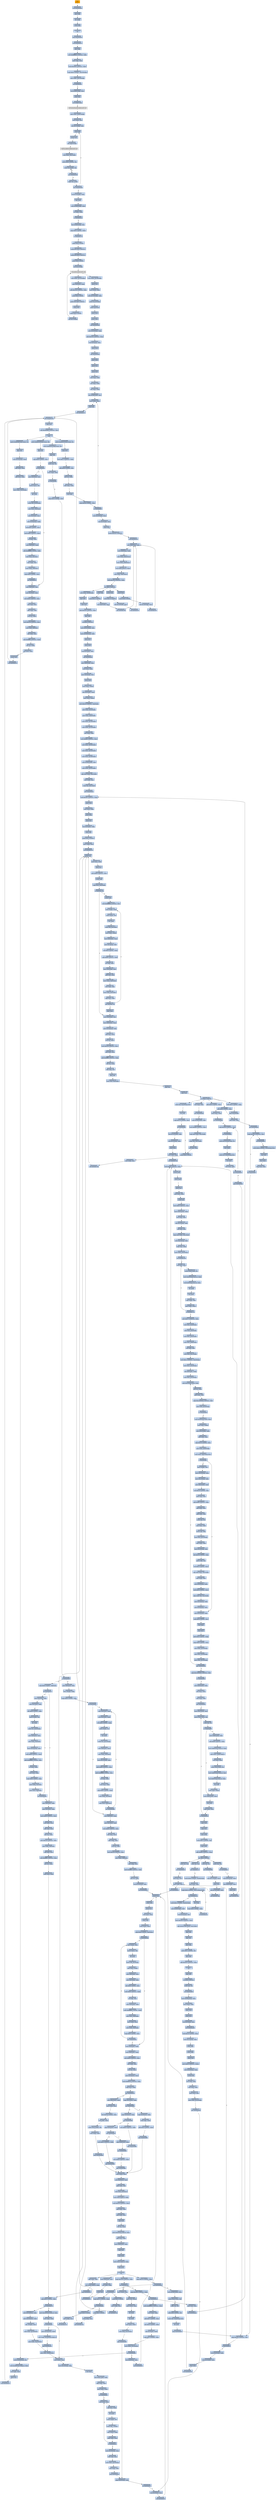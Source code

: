 digraph G {
node[shape=rectangle,style=filled,fillcolor=lightsteelblue,color=lightsteelblue]
bgcolor="transparent"
a0x0040e001pusha_[label="start\npusha ",color="lightgrey",fillcolor="orange"];
a0x0040e002call_0x0040e00a[label="0x0040e002\ncall 0x0040e00a"];
a0x0040e00apopl_ebp[label="0x0040e00a\npopl %ebp"];
a0x0040e00bincl_ebp[label="0x0040e00b\nincl %ebp"];
a0x0040e00cpushl_ebp[label="0x0040e00c\npushl %ebp"];
a0x0040e00dret[label="0x0040e00d\nret"];
a0x0040e008jmp_0x0040e00e[label="0x0040e008\njmp 0x0040e00e"];
a0x0040e00ecall_0x0040e014[label="0x0040e00e\ncall 0x0040e014"];
a0x0040e014popl_ebp[label="0x0040e014\npopl %ebp"];
a0x0040e015movl_0xffffffedUINT32_ebx[label="0x0040e015\nmovl $0xffffffed<UINT32>, %ebx"];
a0x0040e01aaddl_ebp_ebx[label="0x0040e01a\naddl %ebp, %ebx"];
a0x0040e01csubl_0xe000UINT32_ebx[label="0x0040e01c\nsubl $0xe000<UINT32>, %ebx"];
a0x0040e022cmpl_0x0UINT8_0x47debp_[label="0x0040e022\ncmpl $0x0<UINT8>, 0x47d(%ebp)"];
a0x0040e029movl_ebx_0x47debp_[label="0x0040e029\nmovl %ebx, 0x47d(%ebp)"];
a0x0040e02fjne_0x0040e3f5[label="0x0040e02f\njne 0x0040e3f5"];
a0x0040e035leal_0x489ebp__eax[label="0x0040e035\nleal 0x489(%ebp), %eax"];
a0x0040e03bpushl_eax[label="0x0040e03b\npushl %eax"];
a0x0040e03ccall_0xf09ebp_[label="0x0040e03c\ncall 0xf09(%ebp)"];
GetModuleHandleA_kernel32_dll[label="GetModuleHandleA@kernel32.dll",color="lightgrey",fillcolor="lightgrey"];
a0x0040e042movl_eax_0x481ebp_[label="0x0040e042\nmovl %eax, 0x481(%ebp)"];
a0x0040e048movl_eax_esi[label="0x0040e048\nmovl %eax, %esi"];
a0x0040e04aleal_0x51ebp__edi[label="0x0040e04a\nleal 0x51(%ebp), %edi"];
a0x0040e04dpushl_edi[label="0x0040e04d\npushl %edi"];
a0x0040e04epushl_esi[label="0x0040e04e\npushl %esi"];
a0x0040e04fcall_0xf05ebp_[label="0x0040e04f\ncall 0xf05(%ebp)"];
GetProcAddress_kernel32_dll[label="GetProcAddress@kernel32.dll",color="lightgrey",fillcolor="lightgrey"];
a0x0040e055stosl_eax_es_edi_[label="0x0040e055\nstosl %eax, %es:(%edi)"];
a0x0040e056movb_0x0UINT8_al[label="0x0040e056\nmovb $0x0<UINT8>, %al"];
a0x0040e058scasb_es_edi__al[label="0x0040e058\nscasb %es:(%edi), %al"];
a0x0040e059jne_0x0040e058[label="0x0040e059\njne 0x0040e058"];
a0x0040e05bcmpb_al_edi_[label="0x0040e05b\ncmpb %al, (%edi)"];
a0x0040e05djne_0x0040e04d[label="0x0040e05d\njne 0x0040e04d"];
a0x0040e05fleal_0x7aebp__eax[label="0x0040e05f\nleal 0x7a(%ebp), %eax"];
a0x0040e062jmp_eax[label="0x0040e062\njmp %eax"];
a0x0040e08dmovl_0x58debp__ebx[label="0x0040e08d\nmovl 0x58d(%ebp), %ebx"];
a0x0040e093orl_ebx_ebx[label="0x0040e093\norl %ebx, %ebx"];
a0x0040e095je_0x0040e0a1[label="0x0040e095\nje 0x0040e0a1"];
a0x0040e0a1leal_0x5bdebp__esi[label="0x0040e0a1\nleal 0x5bd(%ebp), %esi"];
a0x0040e0a7cmpl_0x0UINT8_esi_[label="0x0040e0a7\ncmpl $0x0<UINT8>, (%esi)"];
a0x0040e0aaje_0x0040e1c5[label="0x0040e0aa\nje 0x0040e1c5"];
a0x0040e0b0pushl_0x4UINT8[label="0x0040e0b0\npushl $0x4<UINT8>"];
a0x0040e0b2pushl_0x1000UINT32[label="0x0040e0b2\npushl $0x1000<UINT32>"];
a0x0040e0b7pushl_0x1800UINT32[label="0x0040e0b7\npushl $0x1800<UINT32>"];
a0x0040e0bcpushl_0x0UINT8[label="0x0040e0bc\npushl $0x0<UINT8>"];
a0x0040e0becall_0x51ebp_[label="0x0040e0be\ncall 0x51(%ebp)"];
VirtualAlloc_kernel32_dll[label="VirtualAlloc@kernel32.dll",color="lightgrey",fillcolor="lightgrey"];
a0x0040e0c1movl_eax_0x153ebp_[label="0x0040e0c1\nmovl %eax, 0x153(%ebp)"];
a0x0040e0c7movl_0x4esi__eax[label="0x0040e0c7\nmovl 0x4(%esi), %eax"];
a0x0040e0caaddl_0x10eUINT32_eax[label="0x0040e0ca\naddl $0x10e<UINT32>, %eax"];
a0x0040e0cfpushl_0x4UINT8[label="0x0040e0cf\npushl $0x4<UINT8>"];
a0x0040e0d1pushl_0x1000UINT32[label="0x0040e0d1\npushl $0x1000<UINT32>"];
a0x0040e0d6pushl_eax[label="0x0040e0d6\npushl %eax"];
a0x0040e0d7pushl_0x0UINT8[label="0x0040e0d7\npushl $0x0<UINT8>"];
a0x0040e0d9call_0x51ebp_[label="0x0040e0d9\ncall 0x51(%ebp)"];
a0x0040e0dcmovl_eax_0x14febp_[label="0x0040e0dc\nmovl %eax, 0x14f(%ebp)"];
a0x0040e0e2pushl_esi[label="0x0040e0e2\npushl %esi"];
a0x0040e0e3movl_esi__ebx[label="0x0040e0e3\nmovl (%esi), %ebx"];
a0x0040e0e5addl_0x47debp__ebx[label="0x0040e0e5\naddl 0x47d(%ebp), %ebx"];
a0x0040e0ebpushl_0x153ebp_[label="0x0040e0eb\npushl 0x153(%ebp)"];
a0x0040e0f1pushl_0x4esi_[label="0x0040e0f1\npushl 0x4(%esi)"];
a0x0040e0f4pushl_eax[label="0x0040e0f4\npushl %eax"];
a0x0040e0f5pushl_ebx[label="0x0040e0f5\npushl %ebx"];
a0x0040e0f6call_0x0040e628[label="0x0040e0f6\ncall 0x0040e628"];
a0x0040e628movl_0x10esp__eax[label="0x0040e628\nmovl 0x10(%esp), %eax"];
a0x0040e62csubl_0x354UINT32_esp[label="0x0040e62c\nsubl $0x354<UINT32>, %esp"];
a0x0040e632leal_0x4esp__ecx[label="0x0040e632\nleal 0x4(%esp), %ecx"];
a0x0040e636pushl_eax[label="0x0040e636\npushl %eax"];
a0x0040e637call_0x0040e9e4[label="0x0040e637\ncall 0x0040e9e4"];
a0x0040e9e4pushl_ebx[label="0x0040e9e4\npushl %ebx"];
a0x0040e9e5pushl_esi[label="0x0040e9e5\npushl %esi"];
a0x0040e9e6pushl_edi[label="0x0040e9e6\npushl %edi"];
a0x0040e9e7movl_ecx_edi[label="0x0040e9e7\nmovl %ecx, %edi"];
a0x0040e9e9xorl_edx_edx[label="0x0040e9e9\nxorl %edx, %edx"];
a0x0040e9ebxorl_eax_eax[label="0x0040e9eb\nxorl %eax, %eax"];
a0x0040e9edleal_0x268edi__esi[label="0x0040e9ed\nleal 0x268(%edi), %esi"];
a0x0040e9f3movl_edx_esi_[label="0x0040e9f3\nmovl %edx, (%esi)"];
a0x0040e9f5pushl_esi[label="0x0040e9f5\npushl %esi"];
a0x0040e9f6call_0x0040ec52[label="0x0040e9f6\ncall 0x0040ec52"];
a0x0040ec52call_0x0040ec58[label="0x0040ec52\ncall 0x0040ec58"];
a0x0040ec58popl_esi[label="0x0040ec58\npopl %esi"];
a0x0040ec59subl_0x46a9bfUINT32_esi[label="0x0040ec59\nsubl $0x46a9bf<UINT32>, %esi"];
a0x0040ec5fret[label="0x0040ec5f\nret"];
a0x0040e9fbmovb_0x46a432eaxesi__cl[label="0x0040e9fb\nmovb 0x46a432(%eax,%esi), %cl"];
a0x0040ea02popl_esi[label="0x0040ea02\npopl %esi"];
a0x0040ea03movl_0x1UINT32_ebx[label="0x0040ea03\nmovl $0x1<UINT32>, %ebx"];
a0x0040ea08addl_0x4UINT8_esi[label="0x0040ea08\naddl $0x4<UINT8>, %esi"];
a0x0040ea0bshll_cl_ebx[label="0x0040ea0b\nshll %cl, %ebx"];
a0x0040ea0daddl_ebx_edx[label="0x0040ea0d\naddl %ebx, %edx"];
a0x0040ea0fincl_eax[label="0x0040ea0f\nincl %eax"];
a0x0040ea10cmpl_0x3aUINT8_eax[label="0x0040ea10\ncmpl $0x3a<UINT8>, %eax"];
a0x0040ea13jb_0x0040e9f3[label="0x0040ea13\njb 0x0040e9f3"];
a0x0040ea15movl_0x10esp__eax[label="0x0040ea15\nmovl 0x10(%esp), %eax"];
a0x0040ea19leal_0x10edi__ecx[label="0x0040ea19\nleal 0x10(%edi), %ecx"];
a0x0040ea1cpushl_eax[label="0x0040ea1c\npushl %eax"];
a0x0040ea1dpushl_0x2d1UINT32[label="0x0040ea1d\npushl $0x2d1<UINT32>"];
a0x0040ea22call_0x0040e76f[label="0x0040ea22\ncall 0x0040e76f"];
a0x0040e76fmovl_0x4esp__eax[label="0x0040e76f\nmovl 0x4(%esp), %eax"];
a0x0040e773movl_0x8esp__edx[label="0x0040e773\nmovl 0x8(%esp), %edx"];
a0x0040e777movl_eax_0x84ecx_[label="0x0040e777\nmovl %eax, 0x84(%ecx)"];
a0x0040e77dmovl_edx_0x88ecx_[label="0x0040e77d\nmovl %edx, 0x88(%ecx)"];
a0x0040e783leal_edxeax4__eax[label="0x0040e783\nleal (%edx,%eax,4), %eax"];
a0x0040e786movl_eax_0x8cecx_[label="0x0040e786\nmovl %eax, 0x8c(%ecx)"];
a0x0040e78caddl_0x100UINT32_eax[label="0x0040e78c\naddl $0x100<UINT32>, %eax"];
a0x0040e791ret_0x8UINT16[label="0x0040e791\nret $0x8<UINT16>"];
a0x0040ea27pushl_eax[label="0x0040ea27\npushl %eax"];
a0x0040ea28pushl_0x1cUINT8[label="0x0040ea28\npushl $0x1c<UINT8>"];
a0x0040ea2aleal_0xa0edi__ecx[label="0x0040ea2a\nleal 0xa0(%edi), %ecx"];
a0x0040ea30call_0x0040e76f[label="0x0040ea30\ncall 0x0040e76f"];
a0x0040ea35pushl_eax[label="0x0040ea35\npushl %eax"];
a0x0040ea36pushl_0x8UINT8[label="0x0040ea36\npushl $0x8<UINT8>"];
a0x0040ea38leal_0x130edi__ecx[label="0x0040ea38\nleal 0x130(%edi), %ecx"];
a0x0040ea3ecall_0x0040e76f[label="0x0040ea3e\ncall 0x0040e76f"];
a0x0040ea43pushl_eax[label="0x0040ea43\npushl %eax"];
a0x0040ea44pushl_0x13UINT8[label="0x0040ea44\npushl $0x13<UINT8>"];
a0x0040ea46leal_0x1c0edi__ecx[label="0x0040ea46\nleal 0x1c0(%edi), %ecx"];
a0x0040ea4ccall_0x0040e76f[label="0x0040ea4c\ncall 0x0040e76f"];
a0x0040ea51movl_eax_0x260edi_[label="0x0040ea51\nmovl %eax, 0x260(%edi)"];
a0x0040ea57popl_edi[label="0x0040ea57\npopl %edi"];
a0x0040ea58popl_esi[label="0x0040ea58\npopl %esi"];
a0x0040ea59addl_0x2f5UINT32_eax[label="0x0040ea59\naddl $0x2f5<UINT32>, %eax"];
a0x0040ea5epopl_ebx[label="0x0040ea5e\npopl %ebx"];
a0x0040ea5fret_0x4UINT16[label="0x0040ea5f\nret $0x4<UINT16>"];
a0x0040e63cmovl_0x35cesp__ecx[label="0x0040e63c\nmovl 0x35c(%esp), %ecx"];
a0x0040e643movl_0x358esp__edx[label="0x0040e643\nmovl 0x358(%esp), %edx"];
a0x0040e64apushl_ecx[label="0x0040e64a\npushl %ecx"];
a0x0040e64bpushl_edx[label="0x0040e64b\npushl %edx"];
a0x0040e64cleal_0xcesp__ecx[label="0x0040e64c\nleal 0xc(%esp), %ecx"];
a0x0040e650call_0x0040ea62[label="0x0040e650\ncall 0x0040ea62"];
a0x0040ea62movl_0x8esp__eax[label="0x0040ea62\nmovl 0x8(%esp), %eax"];
a0x0040ea66movl_ecx_edx[label="0x0040ea66\nmovl %ecx, %edx"];
a0x0040ea68movl_0x4esp__ecx[label="0x0040ea68\nmovl 0x4(%esp), %ecx"];
a0x0040ea6cpushl_edi[label="0x0040ea6c\npushl %edi"];
a0x0040ea6dmovl_eax_edx_[label="0x0040ea6d\nmovl %eax, (%edx)"];
a0x0040ea6fleal_0x4edx__eax[label="0x0040ea6f\nleal 0x4(%edx), %eax"];
a0x0040ea72movl_ecx_eax_[label="0x0040ea72\nmovl %ecx, (%eax)"];
a0x0040ea74movl_0x20UINT32_0x4eax_[label="0x0040ea74\nmovl $0x20<UINT32>, 0x4(%eax)"];
a0x0040ea7bmovl_eax_0x10edx_[label="0x0040ea7b\nmovl %eax, 0x10(%edx)"];
a0x0040ea7emovl_eax_0xa0edx_[label="0x0040ea7e\nmovl %eax, 0xa0(%edx)"];
a0x0040ea84movl_eax_0x130edx_[label="0x0040ea84\nmovl %eax, 0x130(%edx)"];
a0x0040ea8amovl_eax_0x1c0edx_[label="0x0040ea8a\nmovl %eax, 0x1c0(%edx)"];
a0x0040ea90xorl_eax_eax[label="0x0040ea90\nxorl %eax, %eax"];
a0x0040ea92movl_0xbdUINT32_ecx[label="0x0040ea92\nmovl $0xbd<UINT32>, %ecx"];
a0x0040ea97movl_eax_0x250edx_[label="0x0040ea97\nmovl %eax, 0x250(%edx)"];
a0x0040ea9dmovl_eax_0x254edx_[label="0x0040ea9d\nmovl %eax, 0x254(%edx)"];
a0x0040eaa3movl_eax_0x258edx_[label="0x0040eaa3\nmovl %eax, 0x258(%edx)"];
a0x0040eaa9movl_0x260edx__edi[label="0x0040eaa9\nmovl 0x260(%edx), %edi"];
a0x0040eaafmovl_eax_0x25cedx_[label="0x0040eaaf\nmovl %eax, 0x25c(%edx)"];
a0x0040eab5repz_stosl_eax_es_edi_[label="0x0040eab5\nrepz stosl %eax, %es:(%edi)"];
a0x0040eab7movl_edx_ecx[label="0x0040eab7\nmovl %edx, %ecx"];
a0x0040eab9stosb_al_es_edi_[label="0x0040eab9\nstosb %al, %es:(%edi)"];
a0x0040eabacall_0x0040eac3[label="0x0040eaba\ncall 0x0040eac3"];
a0x0040eac3subl_0x30cUINT32_esp[label="0x0040eac3\nsubl $0x30c<UINT32>, %esp"];
a0x0040eac9pushl_ebx[label="0x0040eac9\npushl %ebx"];
a0x0040eacamovl_ecx_ebx[label="0x0040eaca\nmovl %ecx, %ebx"];
a0x0040eaccpushl_ebp[label="0x0040eacc\npushl %ebp"];
a0x0040eacdpushl_esi[label="0x0040eacd\npushl %esi"];
a0x0040eaceleal_0x4ebx__ebp[label="0x0040eace\nleal 0x4(%ebx), %ebp"];
a0x0040ead1pushl_edi[label="0x0040ead1\npushl %edi"];
a0x0040ead2pushl_0x1UINT8[label="0x0040ead2\npushl $0x1<UINT8>"];
a0x0040ead4movl_ebp_ecx[label="0x0040ead4\nmovl %ebp, %ecx"];
a0x0040ead6call_0x0040e704[label="0x0040ead6\ncall 0x0040e704"];
a0x0040e704pushl_ecx[label="0x0040e704\npushl %ecx"];
a0x0040e705movl_ecx_edx[label="0x0040e705\nmovl %ecx, %edx"];
a0x0040e707pushl_esi[label="0x0040e707\npushl %esi"];
a0x0040e708movl_0x8UINT32_ecx[label="0x0040e708\nmovl $0x8<UINT32>, %ecx"];
a0x0040e70dpushl_edi[label="0x0040e70d\npushl %edi"];
a0x0040e70ecmpl_ecx_0x4edx_[label="0x0040e70e\ncmpl %ecx, 0x4(%edx)"];
a0x0040e711jb_0x0040e748[label="0x0040e711\njb 0x0040e748"];
a0x0040e713pushl_ebx[label="0x0040e713\npushl %ebx"];
a0x0040e714movl_0xfffffff8UINT32_esi[label="0x0040e714\nmovl $0xfffffff8<UINT32>, %esi"];
a0x0040e719movl_edx__eax[label="0x0040e719\nmovl (%edx), %eax"];
a0x0040e71bmovb_eax__bl[label="0x0040e71b\nmovb (%eax), %bl"];
a0x0040e71dincl_eax[label="0x0040e71d\nincl %eax"];
a0x0040e71emovb_bl_0xcesp_[label="0x0040e71e\nmovb %bl, 0xc(%esp)"];
a0x0040e722movl_eax_edx_[label="0x0040e722\nmovl %eax, (%edx)"];
a0x0040e724movl_0x8edx__eax[label="0x0040e724\nmovl 0x8(%edx), %eax"];
a0x0040e727movl_0xcesp__edi[label="0x0040e727\nmovl 0xc(%esp), %edi"];
a0x0040e72bshll_0x8UINT8_eax[label="0x0040e72b\nshll $0x8<UINT8>, %eax"];
a0x0040e72eandl_0xffUINT32_edi[label="0x0040e72e\nandl $0xff<UINT32>, %edi"];
a0x0040e734orl_edi_eax[label="0x0040e734\norl %edi, %eax"];
a0x0040e736movl_0x4edx__edi[label="0x0040e736\nmovl 0x4(%edx), %edi"];
a0x0040e739addl_esi_edi[label="0x0040e739\naddl %esi, %edi"];
a0x0040e73bmovl_eax_0x8edx_[label="0x0040e73b\nmovl %eax, 0x8(%edx)"];
a0x0040e73emovl_edi_eax[label="0x0040e73e\nmovl %edi, %eax"];
a0x0040e740movl_edi_0x4edx_[label="0x0040e740\nmovl %edi, 0x4(%edx)"];
a0x0040e743cmpl_ecx_eax[label="0x0040e743\ncmpl %ecx, %eax"];
a0x0040e745jae_0x0040e719[label="0x0040e745\njae 0x0040e719"];
a0x0040e747popl_ebx[label="0x0040e747\npopl %ebx"];
a0x0040e748movl_0x4edx__esi[label="0x0040e748\nmovl 0x4(%edx), %esi"];
a0x0040e74bmovl_0x8edx__eax[label="0x0040e74b\nmovl 0x8(%edx), %eax"];
a0x0040e74emovl_0x10esp__edi[label="0x0040e74e\nmovl 0x10(%esp), %edi"];
a0x0040e752subl_esi_ecx[label="0x0040e752\nsubl %esi, %ecx"];
a0x0040e754shrl_cl_eax[label="0x0040e754\nshrl %cl, %eax"];
a0x0040e756movl_0x18UINT32_ecx[label="0x0040e756\nmovl $0x18<UINT32>, %ecx"];
a0x0040e75bsubl_edi_ecx[label="0x0040e75b\nsubl %edi, %ecx"];
a0x0040e75dandl_0xffffffUINT32_eax[label="0x0040e75d\nandl $0xffffff<UINT32>, %eax"];
a0x0040e762shrl_cl_eax[label="0x0040e762\nshrl %cl, %eax"];
a0x0040e764addl_edi_esi[label="0x0040e764\naddl %edi, %esi"];
a0x0040e766popl_edi[label="0x0040e766\npopl %edi"];
a0x0040e767movl_esi_0x4edx_[label="0x0040e767\nmovl %esi, 0x4(%edx)"];
a0x0040e76apopl_esi[label="0x0040e76a\npopl %esi"];
a0x0040e76bpopl_ecx[label="0x0040e76b\npopl %ecx"];
a0x0040e76cret_0x4UINT16[label="0x0040e76c\nret $0x4<UINT16>"];
a0x0040eadbtestl_eax_eax[label="0x0040eadb\ntestl %eax, %eax"];
a0x0040eaddjne_0x0040eaed[label="0x0040eadd\njne 0x0040eaed"];
a0x0040eadfmovl_0x260ebx__edi[label="0x0040eadf\nmovl 0x260(%ebx), %edi"];
a0x0040eae5movl_0xbdUINT32_ecx[label="0x0040eae5\nmovl $0xbd<UINT32>, %ecx"];
a0x0040eaearepz_stosl_eax_es_edi_[label="0x0040eaea\nrepz stosl %eax, %es:(%edi)"];
a0x0040eaecstosb_al_es_edi_[label="0x0040eaec\nstosb %al, %es:(%edi)"];
a0x0040eaedxorl_esi_esi[label="0x0040eaed\nxorl %esi, %esi"];
a0x0040eaefpushl_0x4UINT8[label="0x0040eaef\npushl $0x4<UINT8>"];
a0x0040eaf1movl_ebp_ecx[label="0x0040eaf1\nmovl %ebp, %ecx"];
a0x0040eaf3call_0x0040e704[label="0x0040eaf3\ncall 0x0040e704"];
a0x0040eaf8movb_al_0x10espesi_[label="0x0040eaf8\nmovb %al, 0x10(%esp,%esi)"];
a0x0040eafcincl_esi[label="0x0040eafc\nincl %esi"];
a0x0040eafdcmpl_0x13UINT8_esi[label="0x0040eafd\ncmpl $0x13<UINT8>, %esi"];
a0x0040eb00jb_0x0040eaef[label="0x0040eb00\njb 0x0040eaef"];
a0x0040eb02leal_0x1c0ebx__edi[label="0x0040eb02\nleal 0x1c0(%ebx), %edi"];
a0x0040eb08leal_0x10esp__eax[label="0x0040eb08\nleal 0x10(%esp), %eax"];
a0x0040eb0cpushl_eax[label="0x0040eb0c\npushl %eax"];
a0x0040eb0dmovl_edi_ecx[label="0x0040eb0d\nmovl %edi, %ecx"];
a0x0040eb0fcall_0x0040e794[label="0x0040eb0f\ncall 0x0040e794"];
a0x0040e794subl_0x98UINT32_esp[label="0x0040e794\nsubl $0x98<UINT32>, %esp"];
a0x0040e79apushl_ebx[label="0x0040e79a\npushl %ebx"];
a0x0040e79bpushl_ebp[label="0x0040e79b\npushl %ebp"];
a0x0040e79cpushl_esi[label="0x0040e79c\npushl %esi"];
a0x0040e79dmovl_ecx_edx[label="0x0040e79d\nmovl %ecx, %edx"];
a0x0040e79fpushl_edi[label="0x0040e79f\npushl %edi"];
a0x0040e7a0movl_0xfUINT32_ecx[label="0x0040e7a0\nmovl $0xf<UINT32>, %ecx"];
a0x0040e7a5movl_0x84edx__ebp[label="0x0040e7a5\nmovl 0x84(%edx), %ebp"];
a0x0040e7abxorl_eax_eax[label="0x0040e7ab\nxorl %eax, %eax"];
a0x0040e7adleal_0x2cesp__edi[label="0x0040e7ad\nleal 0x2c(%esp), %edi"];
a0x0040e7b1xorl_esi_esi[label="0x0040e7b1\nxorl %esi, %esi"];
a0x0040e7b3repz_stosl_eax_es_edi_[label="0x0040e7b3\nrepz stosl %eax, %es:(%edi)"];
a0x0040e7b5movl_0xacesp__edi[label="0x0040e7b5\nmovl 0xac(%esp), %edi"];
a0x0040e7bccmpl_esi_ebp[label="0x0040e7bc\ncmpl %esi, %ebp"];
a0x0040e7bemovl_edx_0x20esp_[label="0x0040e7be\nmovl %edx, 0x20(%esp)"];
a0x0040e7c2jbe_0x0040e7d9[label="0x0040e7c2\njbe 0x0040e7d9"];
a0x0040e7c4xorl_ecx_ecx[label="0x0040e7c4\nxorl %ecx, %ecx"];
a0x0040e7c6movb_eaxedi__cl[label="0x0040e7c6\nmovb (%eax,%edi), %cl"];
a0x0040e7c9movl_0x28especx4__ebx[label="0x0040e7c9\nmovl 0x28(%esp,%ecx,4), %ebx"];
a0x0040e7cdleal_0x28especx4__ecx[label="0x0040e7cd\nleal 0x28(%esp,%ecx,4), %ecx"];
a0x0040e7d1incl_ebx[label="0x0040e7d1\nincl %ebx"];
a0x0040e7d2incl_eax[label="0x0040e7d2\nincl %eax"];
a0x0040e7d3cmpl_ebp_eax[label="0x0040e7d3\ncmpl %ebp, %eax"];
a0x0040e7d5movl_ebx_ecx_[label="0x0040e7d5\nmovl %ebx, (%ecx)"];
a0x0040e7d7jb_0x0040e7c4[label="0x0040e7d7\njb 0x0040e7c4"];
a0x0040e7d9movl_0x17UINT32_ecx[label="0x0040e7d9\nmovl $0x17<UINT32>, %ecx"];
a0x0040e7demovl_esi_0x28esp_[label="0x0040e7de\nmovl %esi, 0x28(%esp)"];
a0x0040e7e2movl_esi_0x4edx_[label="0x0040e7e2\nmovl %esi, 0x4(%edx)"];
a0x0040e7e5movl_esi_0x44edx_[label="0x0040e7e5\nmovl %esi, 0x44(%edx)"];
a0x0040e7e8movl_esi_0x68esp_[label="0x0040e7e8\nmovl %esi, 0x68(%esp)"];
a0x0040e7ecxorl_edi_edi[label="0x0040e7ec\nxorl %edi, %edi"];
a0x0040e7eemovl_esi_0x1cesp_[label="0x0040e7ee\nmovl %esi, 0x1c(%esp)"];
a0x0040e7f2movl_0x1UINT32_0x10esp_[label="0x0040e7f2\nmovl $0x1<UINT32>, 0x10(%esp)"];
a0x0040e7famovl_ecx_0x18esp_[label="0x0040e7fa\nmovl %ecx, 0x18(%esp)"];
a0x0040e7feleal_0x8edx__ebp[label="0x0040e7fe\nleal 0x8(%edx), %ebp"];
a0x0040e801movl_esi_0x14esp_[label="0x0040e801\nmovl %esi, 0x14(%esp)"];
a0x0040e805movl_0x2cespesi__eax[label="0x0040e805\nmovl 0x2c(%esp,%esi), %eax"];
a0x0040e809shll_cl_eax[label="0x0040e809\nshll %cl, %eax"];
a0x0040e80baddl_eax_edi[label="0x0040e80b\naddl %eax, %edi"];
a0x0040e80dcmpl_0x1000000UINT32_edi[label="0x0040e80d\ncmpl $0x1000000<UINT32>, %edi"];
a0x0040e813movl_edi_0x24esp_[label="0x0040e813\nmovl %edi, 0x24(%esp)"];
a0x0040e817ja_0x0040e8ab[label="0x0040e817\nja 0x0040e8ab"];
a0x0040e81dmovl_0x28espesi__eax[label="0x0040e81d\nmovl 0x28(%esp,%esi), %eax"];
a0x0040e821movl_edi_ebp_[label="0x0040e821\nmovl %edi, (%ebp)"];
a0x0040e824movl_0x3cebp__ebx[label="0x0040e824\nmovl 0x3c(%ebp), %ebx"];
a0x0040e827addl_ebx_eax[label="0x0040e827\naddl %ebx, %eax"];
a0x0040e829cmpl_0x10UINT8_ecx[label="0x0040e829\ncmpl $0x10<UINT8>, %ecx"];
a0x0040e82cmovl_eax_0x40ebp_[label="0x0040e82c\nmovl %eax, 0x40(%ebp)"];
a0x0040e82fmovl_eax_0x6cespesi_[label="0x0040e82f\nmovl %eax, 0x6c(%esp,%esi)"];
a0x0040e833jl_0x0040e882[label="0x0040e833\njl 0x0040e882"];
a0x0040e835movl_ebp__esi[label="0x0040e835\nmovl (%ebp), %esi"];
a0x0040e838movl_0x10esp__eax[label="0x0040e838\nmovl 0x10(%esp), %eax"];
a0x0040e83cmovl_0x1cesp__ebx[label="0x0040e83c\nmovl 0x1c(%esp), %ebx"];
a0x0040e840movl_0x8cedx__edi[label="0x0040e840\nmovl 0x8c(%edx), %edi"];
a0x0040e846shrl_0x10UINT8_esi[label="0x0040e846\nshrl $0x10<UINT8>, %esi"];
a0x0040e849movl_esi_ecx[label="0x0040e849\nmovl %esi, %ecx"];
a0x0040e84bandl_0xffUINT32_eax[label="0x0040e84b\nandl $0xff<UINT32>, %eax"];
a0x0040e850subl_ebx_ecx[label="0x0040e850\nsubl %ebx, %ecx"];
a0x0040e852addl_ebx_edi[label="0x0040e852\naddl %ebx, %edi"];
a0x0040e854movb_al_bl[label="0x0040e854\nmovb %al, %bl"];
a0x0040e856movl_ecx_edx[label="0x0040e856\nmovl %ecx, %edx"];
a0x0040e858movb_bl_bh[label="0x0040e858\nmovb %bl, %bh"];
a0x0040e85amovl_esi_0x1cesp_[label="0x0040e85a\nmovl %esi, 0x1c(%esp)"];
a0x0040e85emovl_ebx_eax[label="0x0040e85e\nmovl %ebx, %eax"];
a0x0040e860movl_0x14esp__esi[label="0x0040e860\nmovl 0x14(%esp), %esi"];
a0x0040e864shll_0x10UINT8_eax[label="0x0040e864\nshll $0x10<UINT8>, %eax"];
a0x0040e867movw_bx_ax[label="0x0040e867\nmovw %bx, %ax"];
a0x0040e86ashrl_0x2UINT8_ecx[label="0x0040e86a\nshrl $0x2<UINT8>, %ecx"];
a0x0040e86drepz_stosl_eax_es_edi_[label="0x0040e86d\nrepz stosl %eax, %es:(%edi)"];
a0x0040e86fmovl_edx_ecx[label="0x0040e86f\nmovl %edx, %ecx"];
a0x0040e871movl_0x20esp__edx[label="0x0040e871\nmovl 0x20(%esp), %edx"];
a0x0040e875andl_0x3UINT8_ecx[label="0x0040e875\nandl $0x3<UINT8>, %ecx"];
a0x0040e878repz_stosb_al_es_edi_[label="0x0040e878\nrepz stosb %al, %es:(%edi)"];
a0x0040e87amovl_0x24esp__edi[label="0x0040e87a\nmovl 0x24(%esp), %edi"];
a0x0040e87emovl_0x18esp__ecx[label="0x0040e87e\nmovl 0x18(%esp), %ecx"];
a0x0040e882movl_0x10esp__eax[label="0x0040e882\nmovl 0x10(%esp), %eax"];
a0x0040e886addl_0x4UINT8_esi[label="0x0040e886\naddl $0x4<UINT8>, %esi"];
a0x0040e889incl_eax[label="0x0040e889\nincl %eax"];
a0x0040e88adecl_ecx[label="0x0040e88a\ndecl %ecx"];
a0x0040e88baddl_0x4UINT8_ebp[label="0x0040e88b\naddl $0x4<UINT8>, %ebp"];
a0x0040e88ecmpl_0x9UINT8_ecx[label="0x0040e88e\ncmpl $0x9<UINT8>, %ecx"];
a0x0040e891movl_eax_0x10esp_[label="0x0040e891\nmovl %eax, 0x10(%esp)"];
a0x0040e895movl_ecx_0x18esp_[label="0x0040e895\nmovl %ecx, 0x18(%esp)"];
a0x0040e899movl_esi_0x14esp_[label="0x0040e899\nmovl %esi, 0x14(%esp)"];
a0x0040e89djge_0x0040e805[label="0x0040e89d\njge 0x0040e805"];
a0x0040e8a3cmpl_0x1000000UINT32_edi[label="0x0040e8a3\ncmpl $0x1000000<UINT32>, %edi"];
a0x0040e8a9je_0x0040e8ba[label="0x0040e8a9\nje 0x0040e8ba"];
a0x0040e8bamovl_0x84edx__eax[label="0x0040e8ba\nmovl 0x84(%edx), %eax"];
a0x0040e8c0xorl_ecx_ecx[label="0x0040e8c0\nxorl %ecx, %ecx"];
a0x0040e8c2testl_eax_eax[label="0x0040e8c2\ntestl %eax, %eax"];
a0x0040e8c4jbe_0x0040e901[label="0x0040e8c4\njbe 0x0040e901"];
a0x0040e8c6movl_0xacesp__esi[label="0x0040e8c6\nmovl 0xac(%esp), %esi"];
a0x0040e8cdmovb_ecxesi__al[label="0x0040e8cd\nmovb (%ecx,%esi), %al"];
a0x0040e8d0testb_al_al[label="0x0040e8d0\ntestb %al, %al"];
a0x0040e8d2je_0x0040e8f6[label="0x0040e8d2\nje 0x0040e8f6"];
a0x0040e8d4movl_0x88edx__edi[label="0x0040e8d4\nmovl 0x88(%edx), %edi"];
a0x0040e8daandl_0xffUINT32_eax[label="0x0040e8da\nandl $0xff<UINT32>, %eax"];
a0x0040e8dfmovl_0x68espeax4__eax[label="0x0040e8df\nmovl 0x68(%esp,%eax,4), %eax"];
a0x0040e8e3movl_ecx_edieax4_[label="0x0040e8e3\nmovl %ecx, (%edi,%eax,4)"];
a0x0040e8e6xorl_eax_eax[label="0x0040e8e6\nxorl %eax, %eax"];
a0x0040e8e8movb_ecxesi__al[label="0x0040e8e8\nmovb (%ecx,%esi), %al"];
a0x0040e8ebmovl_0x68espeax4__edi[label="0x0040e8eb\nmovl 0x68(%esp,%eax,4), %edi"];
a0x0040e8efleal_0x68espeax4__eax[label="0x0040e8ef\nleal 0x68(%esp,%eax,4), %eax"];
a0x0040e8f3incl_edi[label="0x0040e8f3\nincl %edi"];
a0x0040e8f4movl_edi_eax_[label="0x0040e8f4\nmovl %edi, (%eax)"];
a0x0040e8f6movl_0x84edx__eax[label="0x0040e8f6\nmovl 0x84(%edx), %eax"];
a0x0040e8fcincl_ecx[label="0x0040e8fc\nincl %ecx"];
a0x0040e8fdcmpl_eax_ecx[label="0x0040e8fd\ncmpl %eax, %ecx"];
a0x0040e8ffjb_0x0040e8cd[label="0x0040e8ff\njb 0x0040e8cd"];
a0x0040e901popl_edi[label="0x0040e901\npopl %edi"];
a0x0040e902popl_esi[label="0x0040e902\npopl %esi"];
a0x0040e903popl_ebp[label="0x0040e903\npopl %ebp"];
a0x0040e904movb_0x1UINT8_al[label="0x0040e904\nmovb $0x1<UINT8>, %al"];
a0x0040e906popl_ebx[label="0x0040e906\npopl %ebx"];
a0x0040e907addl_0x98UINT32_esp[label="0x0040e907\naddl $0x98<UINT32>, %esp"];
a0x0040e90dret_0x4UINT16[label="0x0040e90d\nret $0x4<UINT16>"];
a0x0040eb14testb_al_al[label="0x0040eb14\ntestb %al, %al"];
a0x0040eb16jne_0x0040eb23[label="0x0040eb16\njne 0x0040eb23"];
a0x0040eb23xorl_esi_esi[label="0x0040eb23\nxorl %esi, %esi"];
a0x0040eb25movl_edi_ecx[label="0x0040eb25\nmovl %edi, %ecx"];
a0x0040eb27call_0x0040e910[label="0x0040eb27\ncall 0x0040e910"];
a0x0040e910pushl_ecx[label="0x0040e910\npushl %ecx"];
a0x0040e911pushl_ebx[label="0x0040e911\npushl %ebx"];
a0x0040e912pushl_esi[label="0x0040e912\npushl %esi"];
a0x0040e913movl_ecx_esi[label="0x0040e913\nmovl %ecx, %esi"];
a0x0040e915pushl_edi[label="0x0040e915\npushl %edi"];
a0x0040e916movl_esi__eax[label="0x0040e916\nmovl (%esi), %eax"];
a0x0040e918cmpl_0x8UINT8_0x4eax_[label="0x0040e918\ncmpl $0x8<UINT8>, 0x4(%eax)"];
a0x0040e91cjb_0x0040e94e[label="0x0040e91c\njb 0x0040e94e"];
a0x0040e94emovl_0x4eax__edx[label="0x0040e94e\nmovl 0x4(%eax), %edx"];
a0x0040e951movl_0x8eax__eax[label="0x0040e951\nmovl 0x8(%eax), %eax"];
a0x0040e954movl_0x8UINT32_ecx[label="0x0040e954\nmovl $0x8<UINT32>, %ecx"];
a0x0040e959subl_edx_ecx[label="0x0040e959\nsubl %edx, %ecx"];
a0x0040e95bshrl_cl_eax[label="0x0040e95b\nshrl %cl, %eax"];
a0x0040e95dmovl_0x24esi__ecx[label="0x0040e95d\nmovl 0x24(%esi), %ecx"];
a0x0040e960andl_0xfffe00UINT32_eax[label="0x0040e960\nandl $0xfffe00<UINT32>, %eax"];
a0x0040e965cmpl_ecx_eax[label="0x0040e965\ncmpl %ecx, %eax"];
a0x0040e967jae_0x0040e97d[label="0x0040e967\njae 0x0040e97d"];
a0x0040e969movl_0x8cesi__edx[label="0x0040e969\nmovl 0x8c(%esi), %edx"];
a0x0040e96fmovl_eax_ecx[label="0x0040e96f\nmovl %eax, %ecx"];
a0x0040e971shrl_0x10UINT8_ecx[label="0x0040e971\nshrl $0x10<UINT8>, %ecx"];
a0x0040e974xorl_ebx_ebx[label="0x0040e974\nxorl %ebx, %ebx"];
a0x0040e976movb_ecxedx__bl[label="0x0040e976\nmovb (%ecx,%edx), %bl"];
a0x0040e979movl_ebx_edx[label="0x0040e979\nmovl %ebx, %edx"];
a0x0040e97bjmp_0x0040e9b8[label="0x0040e97b\njmp 0x0040e9b8"];
a0x0040e9b8movl_esi__ecx[label="0x0040e9b8\nmovl (%esi), %ecx"];
a0x0040e9bamovl_0x4ecx__edi[label="0x0040e9ba\nmovl 0x4(%ecx), %edi"];
a0x0040e9bdaddl_edx_edi[label="0x0040e9bd\naddl %edx, %edi"];
a0x0040e9bfmovl_edi_0x4ecx_[label="0x0040e9bf\nmovl %edi, 0x4(%ecx)"];
a0x0040e9c2movl_esiedx4__ebx[label="0x0040e9c2\nmovl (%esi,%edx,4), %ebx"];
a0x0040e9c5movl_0x18UINT32_ecx[label="0x0040e9c5\nmovl $0x18<UINT32>, %ecx"];
a0x0040e9casubl_ebx_eax[label="0x0040e9ca\nsubl %ebx, %eax"];
a0x0040e9ccsubl_edx_ecx[label="0x0040e9cc\nsubl %edx, %ecx"];
a0x0040e9cepopl_edi[label="0x0040e9ce\npopl %edi"];
a0x0040e9cfshrl_cl_eax[label="0x0040e9cf\nshrl %cl, %eax"];
a0x0040e9d1movl_0x44esiedx4__ecx[label="0x0040e9d1\nmovl 0x44(%esi,%edx,4), %ecx"];
a0x0040e9d5addl_ecx_eax[label="0x0040e9d5\naddl %ecx, %eax"];
a0x0040e9d7movl_0x88esi__ecx[label="0x0040e9d7\nmovl 0x88(%esi), %ecx"];
a0x0040e9ddpopl_esi[label="0x0040e9dd\npopl %esi"];
a0x0040e9depopl_ebx[label="0x0040e9de\npopl %ebx"];
a0x0040e9dfmovl_ecxeax4__eax[label="0x0040e9df\nmovl (%ecx,%eax,4), %eax"];
a0x0040e9e2popl_ecx[label="0x0040e9e2\npopl %ecx"];
a0x0040e9e3ret[label="0x0040e9e3\nret"];
a0x0040eb2ccmpl_0x10UINT8_eax[label="0x0040eb2c\ncmpl $0x10<UINT8>, %eax"];
a0x0040eb2fjae_0x0040eb46[label="0x0040eb2f\njae 0x0040eb46"];
a0x0040eb31movl_0x260ebx__ecx[label="0x0040eb31\nmovl 0x260(%ebx), %ecx"];
a0x0040eb37movb_ecxesi__dl[label="0x0040eb37\nmovb (%ecx,%esi), %dl"];
a0x0040eb3aaddb_al_dl[label="0x0040eb3a\naddb %al, %dl"];
a0x0040eb3candb_0xfUINT8_dl[label="0x0040eb3c\nandb $0xf<UINT8>, %dl"];
a0x0040eb3fmovb_dl_0x24espesi_[label="0x0040eb3f\nmovb %dl, 0x24(%esp,%esi)"];
a0x0040eb43incl_esi[label="0x0040eb43\nincl %esi"];
a0x0040eb44jmp_0x0040eba6[label="0x0040eb44\njmp 0x0040eba6"];
a0x0040eba6cmpl_0x2f5UINT32_esi[label="0x0040eba6\ncmpl $0x2f5<UINT32>, %esi"];
a0x0040ebacjl_0x0040eb25[label="0x0040ebac\njl 0x0040eb25"];
a0x0040e91emovl_eax__ecx[label="0x0040e91e\nmovl (%eax), %ecx"];
a0x0040e920movb_ecx__dl[label="0x0040e920\nmovb (%ecx), %dl"];
a0x0040e922incl_ecx[label="0x0040e922\nincl %ecx"];
a0x0040e923movb_dl_0xcesp_[label="0x0040e923\nmovb %dl, 0xc(%esp)"];
a0x0040e927movl_ecx_eax_[label="0x0040e927\nmovl %ecx, (%eax)"];
a0x0040e929movl_0x8eax__ecx[label="0x0040e929\nmovl 0x8(%eax), %ecx"];
a0x0040e92cmovl_0xcesp__edx[label="0x0040e92c\nmovl 0xc(%esp), %edx"];
a0x0040e930shll_0x8UINT8_ecx[label="0x0040e930\nshll $0x8<UINT8>, %ecx"];
a0x0040e933andl_0xffUINT32_edx[label="0x0040e933\nandl $0xff<UINT32>, %edx"];
a0x0040e939orl_edx_ecx[label="0x0040e939\norl %edx, %ecx"];
a0x0040e93bmovl_0x4eax__edx[label="0x0040e93b\nmovl 0x4(%eax), %edx"];
a0x0040e93eaddl_0xfffffff8UINT8_edx[label="0x0040e93e\naddl $0xfffffff8<UINT8>, %edx"];
a0x0040e941movl_ecx_0x8eax_[label="0x0040e941\nmovl %ecx, 0x8(%eax)"];
a0x0040e944movl_edx_ecx[label="0x0040e944\nmovl %edx, %ecx"];
a0x0040e946movl_edx_0x4eax_[label="0x0040e946\nmovl %edx, 0x4(%eax)"];
a0x0040e949cmpl_0x8UINT8_ecx[label="0x0040e949\ncmpl $0x8<UINT8>, %ecx"];
a0x0040e94cjae_0x0040e91e[label="0x0040e94c\njae 0x0040e91e"];
a0x0040eb46jne_0x0040eb70[label="0x0040eb46\njne 0x0040eb70"];
a0x0040eb48pushl_0x2UINT8[label="0x0040eb48\npushl $0x2<UINT8>"];
a0x0040eb4amovl_ebp_ecx[label="0x0040eb4a\nmovl %ebp, %ecx"];
a0x0040eb4ccall_0x0040e704[label="0x0040eb4c\ncall 0x0040e704"];
a0x0040eb51addl_0x3UINT8_eax[label="0x0040eb51\naddl $0x3<UINT8>, %eax"];
a0x0040eb54testl_eax_eax[label="0x0040eb54\ntestl %eax, %eax"];
a0x0040eb56jle_0x0040eba6[label="0x0040eb56\njle 0x0040eba6"];
a0x0040eb58cmpl_0x2f5UINT32_esi[label="0x0040eb58\ncmpl $0x2f5<UINT32>, %esi"];
a0x0040eb5ejnl_0x0040ebb2[label="0x0040eb5e\njnl 0x0040ebb2"];
a0x0040eb60movb_0x23espesi__cl[label="0x0040eb60\nmovb 0x23(%esp,%esi), %cl"];
a0x0040eb64decl_eax[label="0x0040eb64\ndecl %eax"];
a0x0040eb65movb_cl_0x24espesi_[label="0x0040eb65\nmovb %cl, 0x24(%esp,%esi)"];
a0x0040eb69incl_esi[label="0x0040eb69\nincl %esi"];
a0x0040eb6atestl_eax_eax[label="0x0040eb6a\ntestl %eax, %eax"];
a0x0040eb6cjg_0x0040eb58[label="0x0040eb6c\njg 0x0040eb58"];
a0x0040eb6ejmp_0x0040eba6[label="0x0040eb6e\njmp 0x0040eba6"];
a0x0040eb70cmpl_0x11UINT8_eax[label="0x0040eb70\ncmpl $0x11<UINT8>, %eax"];
a0x0040eb73jne_0x0040eb83[label="0x0040eb73\njne 0x0040eb83"];
a0x0040eb75pushl_0x3UINT8[label="0x0040eb75\npushl $0x3<UINT8>"];
a0x0040eb77movl_ebp_ecx[label="0x0040eb77\nmovl %ebp, %ecx"];
a0x0040eb79call_0x0040e704[label="0x0040eb79\ncall 0x0040e704"];
a0x0040eb7eaddl_0x3UINT8_eax[label="0x0040eb7e\naddl $0x3<UINT8>, %eax"];
a0x0040eb81jmp_0x0040eb8f[label="0x0040eb81\njmp 0x0040eb8f"];
a0x0040eb8ftestl_eax_eax[label="0x0040eb8f\ntestl %eax, %eax"];
a0x0040eb91jle_0x0040eba6[label="0x0040eb91\njle 0x0040eba6"];
a0x0040eb93cmpl_0x2f5UINT32_esi[label="0x0040eb93\ncmpl $0x2f5<UINT32>, %esi"];
a0x0040eb99jnl_0x0040ebb2[label="0x0040eb99\njnl 0x0040ebb2"];
a0x0040eb9bmovb_0x0UINT8_0x24espesi_[label="0x0040eb9b\nmovb $0x0<UINT8>, 0x24(%esp,%esi)"];
a0x0040eba0incl_esi[label="0x0040eba0\nincl %esi"];
a0x0040eba1decl_eax[label="0x0040eba1\ndecl %eax"];
a0x0040eba2testl_eax_eax[label="0x0040eba2\ntestl %eax, %eax"];
a0x0040eba4jg_0x0040eb93[label="0x0040eba4\njg 0x0040eb93"];
a0x0040eb83pushl_0x7UINT8[label="0x0040eb83\npushl $0x7<UINT8>"];
a0x0040eb85movl_ebp_ecx[label="0x0040eb85\nmovl %ebp, %ecx"];
a0x0040eb87call_0x0040e704[label="0x0040eb87\ncall 0x0040e704"];
a0x0040eb8caddl_0xbUINT8_eax[label="0x0040eb8c\naddl $0xb<UINT8>, %eax"];
a0x0040ebb2leal_0x24esp__edx[label="0x0040ebb2\nleal 0x24(%esp), %edx"];
a0x0040ebb6leal_0x10ebx__ecx[label="0x0040ebb6\nleal 0x10(%ebx), %ecx"];
a0x0040ebb9pushl_edx[label="0x0040ebb9\npushl %edx"];
a0x0040ebbacall_0x0040e794[label="0x0040ebba\ncall 0x0040e794"];
a0x0040ebbftestb_al_al[label="0x0040ebbf\ntestb %al, %al"];
a0x0040ebc1jne_0x0040ebce[label="0x0040ebc1\njne 0x0040ebce"];
a0x0040ebceleal_0x2f5esp__eax[label="0x0040ebce\nleal 0x2f5(%esp), %eax"];
a0x0040ebd5leal_0xa0ebx__ecx[label="0x0040ebd5\nleal 0xa0(%ebx), %ecx"];
a0x0040ebdbpushl_eax[label="0x0040ebdb\npushl %eax"];
a0x0040ebdccall_0x0040e794[label="0x0040ebdc\ncall 0x0040e794"];
a0x0040ebe1testb_al_al[label="0x0040ebe1\ntestb %al, %al"];
a0x0040ebe3jne_0x0040ebf0[label="0x0040ebe3\njne 0x0040ebf0"];
a0x0040ebf0leal_0x311esp__ecx[label="0x0040ebf0\nleal 0x311(%esp), %ecx"];
a0x0040ebf7pushl_ecx[label="0x0040ebf7\npushl %ecx"];
a0x0040ebf8leal_0x130ebx__ecx[label="0x0040ebf8\nleal 0x130(%ebx), %ecx"];
a0x0040ebfecall_0x0040e794[label="0x0040ebfe\ncall 0x0040e794"];
a0x0040ec03testb_al_al[label="0x0040ec03\ntestb %al, %al"];
a0x0040ec05jne_0x0040ec12[label="0x0040ec05\njne 0x0040ec12"];
a0x0040ec12movb_0x0UINT8_0x264ebx_[label="0x0040ec12\nmovb $0x0<UINT8>, 0x264(%ebx)"];
a0x0040ec19xorl_eax_eax[label="0x0040ec19\nxorl %eax, %eax"];
a0x0040ec1bcmpb_0x3UINT8_0x311espeax_[label="0x0040ec1b\ncmpb $0x3<UINT8>, 0x311(%esp,%eax)"];
a0x0040ec23jne_0x0040ec2d[label="0x0040ec23\njne 0x0040ec2d"];
a0x0040ec25incl_eax[label="0x0040ec25\nincl %eax"];
a0x0040ec26cmpl_0x8UINT8_eax[label="0x0040ec26\ncmpl $0x8<UINT8>, %eax"];
a0x0040ec29jb_0x0040ec1b[label="0x0040ec29\njb 0x0040ec1b"];
a0x0040ec2dmovb_0x1UINT8_0x264ebx_[label="0x0040ec2d\nmovb $0x1<UINT8>, 0x264(%ebx)"];
a0x0040ec34movl_0x260ebx__edi[label="0x0040ec34\nmovl 0x260(%ebx), %edi"];
a0x0040ec3aleal_0x24esp__esi[label="0x0040ec3a\nleal 0x24(%esp), %esi"];
a0x0040ec3emovl_0x2f5UINT32_ecx[label="0x0040ec3e\nmovl $0x2f5<UINT32>, %ecx"];
a0x0040ec43repz_movsb_ds_esi__es_edi_[label="0x0040ec43\nrepz movsb %ds:(%esi), %es:(%edi)"];
a0x0040ec45popl_edi[label="0x0040ec45\npopl %edi"];
a0x0040ec46popl_esi[label="0x0040ec46\npopl %esi"];
a0x0040ec47popl_ebp[label="0x0040ec47\npopl %ebp"];
a0x0040ec48movb_0x1UINT8_al[label="0x0040ec48\nmovb $0x1<UINT8>, %al"];
a0x0040ec4apopl_ebx[label="0x0040ec4a\npopl %ebx"];
a0x0040ec4baddl_0x30cUINT32_esp[label="0x0040ec4b\naddl $0x30c<UINT32>, %esp"];
a0x0040ec51ret[label="0x0040ec51\nret"];
a0x0040eabfpopl_edi[label="0x0040eabf\npopl %edi"];
a0x0040eac0ret_0x8UINT16[label="0x0040eac0\nret $0x8<UINT16>"];
a0x0040e655testb_al_al[label="0x0040e655\ntestb %al, %al"];
a0x0040e657jne_0x0040e663[label="0x0040e657\njne 0x0040e663"];
a0x0040e663movl_0x360esp__ecx[label="0x0040e663\nmovl 0x360(%esp), %ecx"];
a0x0040e66aleal_esp__eax[label="0x0040e66a\nleal (%esp), %eax"];
a0x0040e66dpushl_eax[label="0x0040e66d\npushl %eax"];
a0x0040e66epushl_ecx[label="0x0040e66e\npushl %ecx"];
a0x0040e66fleal_0xcesp__ecx[label="0x0040e66f\nleal 0xc(%esp), %ecx"];
a0x0040e673call_0x0040ec60[label="0x0040e673\ncall 0x0040ec60"];
a0x0040ec60subl_0x14UINT8_esp[label="0x0040ec60\nsubl $0x14<UINT8>, %esp"];
a0x0040ec63movl_0x1cesp__eax[label="0x0040ec63\nmovl 0x1c(%esp), %eax"];
a0x0040ec67pushl_ebx[label="0x0040ec67\npushl %ebx"];
a0x0040ec68pushl_ebp[label="0x0040ec68\npushl %ebp"];
a0x0040ec69pushl_esi[label="0x0040ec69\npushl %esi"];
a0x0040ec6amovl_0x0UINT32_eax_[label="0x0040ec6a\nmovl $0x0<UINT32>, (%eax)"];
a0x0040ec70movl_0x24esp__eax[label="0x0040ec70\nmovl 0x24(%esp), %eax"];
a0x0040ec74pushl_edi[label="0x0040ec74\npushl %edi"];
a0x0040ec75xorl_edi_edi[label="0x0040ec75\nxorl %edi, %edi"];
a0x0040ec77testl_eax_eax[label="0x0040ec77\ntestl %eax, %eax"];
a0x0040ec79movl_ecx_esi[label="0x0040ec79\nmovl %ecx, %esi"];
a0x0040ec7bmovl_edi_0x10esp_[label="0x0040ec7b\nmovl %edi, 0x10(%esp)"];
a0x0040ec7fjbe_0x0040eee0[label="0x0040ec7f\njbe 0x0040eee0"];
a0x0040ec85leal_0x10esi__ecx[label="0x0040ec85\nleal 0x10(%esi), %ecx"];
a0x0040ec88call_0x0040e910[label="0x0040ec88\ncall 0x0040e910"];
a0x0040ec8dcmpl_0x100UINT32_eax[label="0x0040ec8d\ncmpl $0x100<UINT32>, %eax"];
a0x0040ec92jae_0x0040eca7[label="0x0040ec92\njae 0x0040eca7"];
a0x0040ec94movl_esi__ecx[label="0x0040ec94\nmovl (%esi), %ecx"];
a0x0040ec96movb_al_ecx_[label="0x0040ec96\nmovb %al, (%ecx)"];
a0x0040ec98movl_esi__ecx[label="0x0040ec98\nmovl (%esi), %ecx"];
a0x0040ec9aincl_ecx[label="0x0040ec9a\nincl %ecx"];
a0x0040ec9bincl_edi[label="0x0040ec9b\nincl %edi"];
a0x0040ec9cmovl_ecx_esi_[label="0x0040ec9c\nmovl %ecx, (%esi)"];
a0x0040ec9emovl_edi_0x10esp_[label="0x0040ec9e\nmovl %edi, 0x10(%esp)"];
a0x0040eca2jmp_0x0040eed0[label="0x0040eca2\njmp 0x0040eed0"];
a0x0040eed0cmpl_0x28esp__edi[label="0x0040eed0\ncmpl 0x28(%esp), %edi"];
a0x0040eed4jb_0x0040ec85[label="0x0040eed4\njb 0x0040ec85"];
a0x0040e97dcmpl_0x2cesi__eax[label="0x0040e97d\ncmpl 0x2c(%esi), %eax"];
a0x0040e980jae_0x0040e98c[label="0x0040e980\njae 0x0040e98c"];
a0x0040e982cmpl_0x28esi__eax[label="0x0040e982\ncmpl 0x28(%esi), %eax"];
a0x0040e985sbbl_edx_edx[label="0x0040e985\nsbbl %edx, %edx"];
a0x0040e987addl_0xaUINT8_edx[label="0x0040e987\naddl $0xa<UINT8>, %edx"];
a0x0040e98ajmp_0x0040e9b8[label="0x0040e98a\njmp 0x0040e9b8"];
a0x0040eca7cmpl_0x2d0UINT32_eax[label="0x0040eca7\ncmpl $0x2d0<UINT32>, %eax"];
a0x0040ecacjae_0x0040eec5[label="0x0040ecac\njae 0x0040eec5"];
a0x0040ecb2addl_0xffffff00UINT32_eax[label="0x0040ecb2\naddl $0xffffff00<UINT32>, %eax"];
a0x0040ecb7movl_eax_ebp[label="0x0040ecb7\nmovl %eax, %ebp"];
a0x0040ecb9andl_0x7UINT8_eax[label="0x0040ecb9\nandl $0x7<UINT8>, %eax"];
a0x0040ecbcshrl_0x3UINT8_ebp[label="0x0040ecbc\nshrl $0x3<UINT8>, %ebp"];
a0x0040ecbfleal_0x2eax__edx[label="0x0040ecbf\nleal 0x2(%eax), %edx"];
a0x0040ecc2cmpl_0x7UINT8_eax[label="0x0040ecc2\ncmpl $0x7<UINT8>, %eax"];
a0x0040ecc5movl_edx_0x14esp_[label="0x0040ecc5\nmovl %edx, 0x14(%esp)"];
a0x0040ecc9jne_0x0040ed63[label="0x0040ecc9\njne 0x0040ed63"];
a0x0040ed63movb_0x264esi__al[label="0x0040ed63\nmovb 0x264(%esi), %al"];
a0x0040ed69movl_0x268esiebp4__ebx[label="0x0040ed69\nmovl 0x268(%esi,%ebp,4), %ebx"];
a0x0040ed70xorl_edx_edx[label="0x0040ed70\nxorl %edx, %edx"];
a0x0040ed72pushl_esi[label="0x0040ed72\npushl %esi"];
a0x0040ed73call_0x0040ec52[label="0x0040ed73\ncall 0x0040ec52"];
a0x0040ed78movb_0x46a432ebpesi__dl[label="0x0040ed78\nmovb 0x46a432(%ebp,%esi), %dl"];
a0x0040ed7fpopl_esi[label="0x0040ed7f\npopl %esi"];
a0x0040ed80testb_al_al[label="0x0040ed80\ntestb %al, %al"];
a0x0040ed82movl_edx_edi[label="0x0040ed82\nmovl %edx, %edi"];
a0x0040ed84je_0x0040edfc[label="0x0040ed84\nje 0x0040edfc"];
a0x0040ed86cmpl_0x3UINT8_edi[label="0x0040ed86\ncmpl $0x3<UINT8>, %edi"];
a0x0040ed89jb_0x0040edfc[label="0x0040ed89\njb 0x0040edfc"];
a0x0040edfccmpl_0x8UINT8_0x8esi_[label="0x0040edfc\ncmpl $0x8<UINT8>, 0x8(%esi)"];
a0x0040ee00jb_0x0040ee33[label="0x0040ee00\njb 0x0040ee33"];
a0x0040ee02movl_0x4esi__eax[label="0x0040ee02\nmovl 0x4(%esi), %eax"];
a0x0040ee05movl_0xcesi__edx[label="0x0040ee05\nmovl 0xc(%esi), %edx"];
a0x0040ee08shll_0x8UINT8_edx[label="0x0040ee08\nshll $0x8<UINT8>, %edx"];
a0x0040ee0bmovb_eax__cl[label="0x0040ee0b\nmovb (%eax), %cl"];
a0x0040ee0dincl_eax[label="0x0040ee0d\nincl %eax"];
a0x0040ee0emovb_cl_0x20esp_[label="0x0040ee0e\nmovb %cl, 0x20(%esp)"];
a0x0040ee12movl_0x8esi__ecx[label="0x0040ee12\nmovl 0x8(%esi), %ecx"];
a0x0040ee15movl_eax_0x4esi_[label="0x0040ee15\nmovl %eax, 0x4(%esi)"];
a0x0040ee18movl_0x20esp__eax[label="0x0040ee18\nmovl 0x20(%esp), %eax"];
a0x0040ee1candl_0xffUINT32_eax[label="0x0040ee1c\nandl $0xff<UINT32>, %eax"];
a0x0040ee21addl_0xfffffff8UINT8_ecx[label="0x0040ee21\naddl $0xfffffff8<UINT8>, %ecx"];
a0x0040ee24orl_eax_edx[label="0x0040ee24\norl %eax, %edx"];
a0x0040ee26movl_ecx_eax[label="0x0040ee26\nmovl %ecx, %eax"];
a0x0040ee28cmpl_0x8UINT8_eax[label="0x0040ee28\ncmpl $0x8<UINT8>, %eax"];
a0x0040ee2bmovl_edx_0xcesi_[label="0x0040ee2b\nmovl %edx, 0xc(%esi)"];
a0x0040ee2emovl_ecx_0x8esi_[label="0x0040ee2e\nmovl %ecx, 0x8(%esi)"];
a0x0040ee31jae_0x0040ee02[label="0x0040ee31\njae 0x0040ee02"];
a0x0040ee33movl_0x8esi__edx[label="0x0040ee33\nmovl 0x8(%esi), %edx"];
a0x0040ee36movl_0xcesi__eax[label="0x0040ee36\nmovl 0xc(%esi), %eax"];
a0x0040ee39movl_0x8UINT32_ecx[label="0x0040ee39\nmovl $0x8<UINT32>, %ecx"];
a0x0040ee3esubl_edx_ecx[label="0x0040ee3e\nsubl %edx, %ecx"];
a0x0040ee40addl_edi_edx[label="0x0040ee40\naddl %edi, %edx"];
a0x0040ee42shrl_cl_eax[label="0x0040ee42\nshrl %cl, %eax"];
a0x0040ee44movl_0x18UINT32_ecx[label="0x0040ee44\nmovl $0x18<UINT32>, %ecx"];
a0x0040ee49movl_edx_0x8esi_[label="0x0040ee49\nmovl %edx, 0x8(%esi)"];
a0x0040ee4csubl_edi_ecx[label="0x0040ee4c\nsubl %edi, %ecx"];
a0x0040ee4eandl_0xffffffUINT32_eax[label="0x0040ee4e\nandl $0xffffff<UINT32>, %eax"];
a0x0040ee53shrl_cl_eax[label="0x0040ee53\nshrl %cl, %eax"];
a0x0040ee55addl_eax_ebx[label="0x0040ee55\naddl %eax, %ebx"];
a0x0040ee57cmpl_0x3UINT8_ebx[label="0x0040ee57\ncmpl $0x3<UINT8>, %ebx"];
a0x0040ee5ajae_0x0040ee76[label="0x0040ee5a\njae 0x0040ee76"];
a0x0040ee76movl_0x254esi__eax[label="0x0040ee76\nmovl 0x254(%esi), %eax"];
a0x0040ee7cmovl_0x250esi__edx[label="0x0040ee7c\nmovl 0x250(%esi), %edx"];
a0x0040ee82leal__3ebx__ecx[label="0x0040ee82\nleal -3(%ebx), %ecx"];
a0x0040ee85movl_eax_0x258esi_[label="0x0040ee85\nmovl %eax, 0x258(%esi)"];
a0x0040ee8bmovl_edx_0x254esi_[label="0x0040ee8b\nmovl %edx, 0x254(%esi)"];
a0x0040ee91movl_ecx_0x250esi_[label="0x0040ee91\nmovl %ecx, 0x250(%esi)"];
a0x0040ee97movl_esi__eax[label="0x0040ee97\nmovl (%esi), %eax"];
a0x0040ee99movl_0x14esp__edi[label="0x0040ee99\nmovl 0x14(%esp), %edi"];
a0x0040ee9dincl_ecx[label="0x0040ee9d\nincl %ecx"];
a0x0040ee9eleal_eaxedi__edx[label="0x0040ee9e\nleal (%eax,%edi), %edx"];
a0x0040eea1cmpl_edx_eax[label="0x0040eea1\ncmpl %edx, %eax"];
a0x0040eea3movl_edx_esi_[label="0x0040eea3\nmovl %edx, (%esi)"];
a0x0040eea5jae_0x0040eeb7[label="0x0040eea5\njae 0x0040eeb7"];
a0x0040eea7movl_eax_edx[label="0x0040eea7\nmovl %eax, %edx"];
a0x0040eea9subl_ecx_edx[label="0x0040eea9\nsubl %ecx, %edx"];
a0x0040eeabincl_eax[label="0x0040eeab\nincl %eax"];
a0x0040eeacmovb_edx__dl[label="0x0040eeac\nmovb (%edx), %dl"];
a0x0040eeaemovb_dl__1eax_[label="0x0040eeae\nmovb %dl, -1(%eax)"];
a0x0040eeb1movl_esi__edx[label="0x0040eeb1\nmovl (%esi), %edx"];
a0x0040eeb3cmpl_edx_eax[label="0x0040eeb3\ncmpl %edx, %eax"];
a0x0040eeb5jb_0x0040eea7[label="0x0040eeb5\njb 0x0040eea7"];
a0x0040eeb7movl_0x10esp__eax[label="0x0040eeb7\nmovl 0x10(%esp), %eax"];
a0x0040eebbaddl_edi_eax[label="0x0040eebb\naddl %edi, %eax"];
a0x0040eebdmovl_eax_0x10esp_[label="0x0040eebd\nmovl %eax, 0x10(%esp)"];
a0x0040eec1movl_eax_edi[label="0x0040eec1\nmovl %eax, %edi"];
a0x0040eec3jmp_0x0040eed0[label="0x0040eec3\njmp 0x0040eed0"];
a0x0040e98ccmpl_0x30esi__eax[label="0x0040e98c\ncmpl 0x30(%esi), %eax"];
a0x0040e98fjae_0x0040e998[label="0x0040e98f\njae 0x0040e998"];
a0x0040e998cmpl_0x34esi__eax[label="0x0040e998\ncmpl 0x34(%esi), %eax"];
a0x0040e99bjae_0x0040e9a4[label="0x0040e99b\njae 0x0040e9a4"];
a0x0040e9a4cmpl_0x38esi__eax[label="0x0040e9a4\ncmpl 0x38(%esi), %eax"];
a0x0040e9a7jae_0x0040e9b0[label="0x0040e9a7\njae 0x0040e9b0"];
a0x0040e9a9movl_0xdUINT32_edx[label="0x0040e9a9\nmovl $0xd<UINT32>, %edx"];
a0x0040e9aejmp_0x0040e9b8[label="0x0040e9ae\njmp 0x0040e9b8"];
a0x0040ee5cmovl_0x250esiebx4__ecx[label="0x0040ee5c\nmovl 0x250(%esi,%ebx,4), %ecx"];
a0x0040ee63testl_ebx_ebx[label="0x0040ee63\ntestl %ebx, %ebx"];
a0x0040ee65je_0x0040ee97[label="0x0040ee65\nje 0x0040ee97"];
a0x0040ee67movl_0x250esi__edx[label="0x0040ee67\nmovl 0x250(%esi), %edx"];
a0x0040ee6dmovl_edx_0x250esiebx4_[label="0x0040ee6d\nmovl %edx, 0x250(%esi,%ebx,4)"];
a0x0040ee74jmp_0x0040ee91[label="0x0040ee74\njmp 0x0040ee91"];
a0x0040e991movl_0xbUINT32_edx[label="0x0040e991\nmovl $0xb<UINT32>, %edx"];
a0x0040e996jmp_0x0040e9b8[label="0x0040e996\njmp 0x0040e9b8"];
a0x0040ed8bmovl_0x8esi__eax[label="0x0040ed8b\nmovl 0x8(%esi), %eax"];
a0x0040ed8eleal__3edi__ebp[label="0x0040ed8e\nleal -3(%edi), %ebp"];
a0x0040ed91cmpl_0x8UINT8_eax[label="0x0040ed91\ncmpl $0x8<UINT8>, %eax"];
a0x0040ed94jb_0x0040edc7[label="0x0040ed94\njb 0x0040edc7"];
a0x0040ed96movl_0x4esi__eax[label="0x0040ed96\nmovl 0x4(%esi), %eax"];
a0x0040ed99movl_0xcesi__edx[label="0x0040ed99\nmovl 0xc(%esi), %edx"];
a0x0040ed9cshll_0x8UINT8_edx[label="0x0040ed9c\nshll $0x8<UINT8>, %edx"];
a0x0040ed9fmovb_eax__cl[label="0x0040ed9f\nmovb (%eax), %cl"];
a0x0040eda1incl_eax[label="0x0040eda1\nincl %eax"];
a0x0040eda2movb_cl_0x1cesp_[label="0x0040eda2\nmovb %cl, 0x1c(%esp)"];
a0x0040eda6movl_0x8esi__ecx[label="0x0040eda6\nmovl 0x8(%esi), %ecx"];
a0x0040eda9movl_eax_0x4esi_[label="0x0040eda9\nmovl %eax, 0x4(%esi)"];
a0x0040edacmovl_0x1cesp__eax[label="0x0040edac\nmovl 0x1c(%esp), %eax"];
a0x0040edb0andl_0xffUINT32_eax[label="0x0040edb0\nandl $0xff<UINT32>, %eax"];
a0x0040edb5addl_0xfffffff8UINT8_ecx[label="0x0040edb5\naddl $0xfffffff8<UINT8>, %ecx"];
a0x0040edb8orl_eax_edx[label="0x0040edb8\norl %eax, %edx"];
a0x0040edbamovl_ecx_eax[label="0x0040edba\nmovl %ecx, %eax"];
a0x0040edbccmpl_0x8UINT8_eax[label="0x0040edbc\ncmpl $0x8<UINT8>, %eax"];
a0x0040edbfmovl_edx_0xcesi_[label="0x0040edbf\nmovl %edx, 0xc(%esi)"];
a0x0040edc2movl_ecx_0x8esi_[label="0x0040edc2\nmovl %ecx, 0x8(%esi)"];
a0x0040edc5jae_0x0040ed96[label="0x0040edc5\njae 0x0040ed96"];
a0x0040edc7movl_0x8esi__eax[label="0x0040edc7\nmovl 0x8(%esi), %eax"];
a0x0040edcamovl_0xcesi__edi[label="0x0040edca\nmovl 0xc(%esi), %edi"];
a0x0040edcdmovl_0x8UINT32_ecx[label="0x0040edcd\nmovl $0x8<UINT32>, %ecx"];
a0x0040edd2subl_eax_ecx[label="0x0040edd2\nsubl %eax, %ecx"];
a0x0040edd4addl_ebp_eax[label="0x0040edd4\naddl %ebp, %eax"];
a0x0040edd6shrl_cl_edi[label="0x0040edd6\nshrl %cl, %edi"];
a0x0040edd8movl_0x18UINT32_ecx[label="0x0040edd8\nmovl $0x18<UINT32>, %ecx"];
a0x0040edddmovl_eax_0x8esi_[label="0x0040eddd\nmovl %eax, 0x8(%esi)"];
a0x0040ede0subl_ebp_ecx[label="0x0040ede0\nsubl %ebp, %ecx"];
a0x0040ede2andl_0xffffffUINT32_edi[label="0x0040ede2\nandl $0xffffff<UINT32>, %edi"];
a0x0040ede8shrl_cl_edi[label="0x0040ede8\nshrl %cl, %edi"];
a0x0040edealeal_0x130esi__ecx[label="0x0040edea\nleal 0x130(%esi), %ecx"];
a0x0040edf0call_0x0040e910[label="0x0040edf0\ncall 0x0040e910"];
a0x0040edf5addl_ebx_eax[label="0x0040edf5\naddl %ebx, %eax"];
a0x0040edf7leal_eaxedi8__ebx[label="0x0040edf7\nleal (%eax,%edi,8), %ebx"];
a0x0040edfajmp_0x0040ee57[label="0x0040edfa\njmp 0x0040ee57"];
a0x0040e99dmovl_0xcUINT32_edx[label="0x0040e99d\nmovl $0xc<UINT32>, %edx"];
a0x0040e9a2jmp_0x0040e9b8[label="0x0040e9a2\njmp 0x0040e9b8"];
a0x0040eccfleal_0xa0esi__ecx[label="0x0040eccf\nleal 0xa0(%esi), %ecx"];
a0x0040ecd5call_0x0040e910[label="0x0040ecd5\ncall 0x0040e910"];
a0x0040ecdamovl_0x8esi__ecx[label="0x0040ecda\nmovl 0x8(%esi), %ecx"];
a0x0040ecddxorl_ebx_ebx[label="0x0040ecdd\nxorl %ebx, %ebx"];
a0x0040ecdfpushl_esi[label="0x0040ecdf\npushl %esi"];
a0x0040ece0call_0x0040ec52[label="0x0040ece0\ncall 0x0040ec52"];
a0x0040ece5movb_0x46a416eaxesi__bl[label="0x0040ece5\nmovb 0x46a416(%eax,%esi), %bl"];
a0x0040ececpopl_esi[label="0x0040ecec\npopl %esi"];
a0x0040ecedcmpl_0x8UINT8_ecx[label="0x0040eced\ncmpl $0x8<UINT8>, %ecx"];
a0x0040ecf0jb_0x0040ed24[label="0x0040ecf0\njb 0x0040ed24"];
a0x0040ed24movl_0x8esi__edi[label="0x0040ed24\nmovl 0x8(%esi), %edi"];
a0x0040ed27movl_0xcesi__edx[label="0x0040ed27\nmovl 0xc(%esi), %edx"];
a0x0040ed2amovl_0x8UINT32_ecx[label="0x0040ed2a\nmovl $0x8<UINT32>, %ecx"];
a0x0040ed2fsubl_edi_ecx[label="0x0040ed2f\nsubl %edi, %ecx"];
a0x0040ed31addl_ebx_edi[label="0x0040ed31\naddl %ebx, %edi"];
a0x0040ed33shrl_cl_edx[label="0x0040ed33\nshrl %cl, %edx"];
a0x0040ed35movl_0x18UINT32_ecx[label="0x0040ed35\nmovl $0x18<UINT32>, %ecx"];
a0x0040ed3amovl_edi_0x8esi_[label="0x0040ed3a\nmovl %edi, 0x8(%esi)"];
a0x0040ed3dsubl_ebx_ecx[label="0x0040ed3d\nsubl %ebx, %ecx"];
a0x0040ed3fandl_0xffffffUINT32_edx[label="0x0040ed3f\nandl $0xffffff<UINT32>, %edx"];
a0x0040ed45shrl_cl_edx[label="0x0040ed45\nshrl %cl, %edx"];
a0x0040ed47xorl_ecx_ecx[label="0x0040ed47\nxorl %ecx, %ecx"];
a0x0040ed49pushl_esi[label="0x0040ed49\npushl %esi"];
a0x0040ed4acall_0x0040ec52[label="0x0040ed4a\ncall 0x0040ec52"];
a0x0040ed4fmovb_0x46a3faeaxesi__cl[label="0x0040ed4f\nmovb 0x46a3fa(%eax,%esi), %cl"];
a0x0040ed56popl_esi[label="0x0040ed56\npopl %esi"];
a0x0040ed57movl_0x14esp__eax[label="0x0040ed57\nmovl 0x14(%esp), %eax"];
a0x0040ed5baddl_edx_ecx[label="0x0040ed5b\naddl %edx, %ecx"];
a0x0040ed5daddl_ecx_eax[label="0x0040ed5d\naddl %ecx, %eax"];
a0x0040ed5fmovl_eax_0x14esp_[label="0x0040ed5f\nmovl %eax, 0x14(%esp)"];
a0x0040ecf2movl_0x4esi__ecx[label="0x0040ecf2\nmovl 0x4(%esi), %ecx"];
a0x0040ecf5movb_ecx__dl[label="0x0040ecf5\nmovb (%ecx), %dl"];
a0x0040ecf7incl_ecx[label="0x0040ecf7\nincl %ecx"];
a0x0040ecf8movb_dl_0x18esp_[label="0x0040ecf8\nmovb %dl, 0x18(%esp)"];
a0x0040ecfcmovl_ecx_0x4esi_[label="0x0040ecfc\nmovl %ecx, 0x4(%esi)"];
a0x0040ecffmovl_0xcesi__ecx[label="0x0040ecff\nmovl 0xc(%esi), %ecx"];
a0x0040ed02movl_0x18esp__edx[label="0x0040ed02\nmovl 0x18(%esp), %edx"];
a0x0040ed06shll_0x8UINT8_ecx[label="0x0040ed06\nshll $0x8<UINT8>, %ecx"];
a0x0040ed09andl_0xffUINT32_edx[label="0x0040ed09\nandl $0xff<UINT32>, %edx"];
a0x0040ed0forl_edx_ecx[label="0x0040ed0f\norl %edx, %ecx"];
a0x0040ed11movl_0x8esi__edx[label="0x0040ed11\nmovl 0x8(%esi), %edx"];
a0x0040ed14addl_0xfffffff8UINT8_edx[label="0x0040ed14\naddl $0xfffffff8<UINT8>, %edx"];
a0x0040ed17movl_ecx_0xcesi_[label="0x0040ed17\nmovl %ecx, 0xc(%esi)"];
a0x0040ed1amovl_edx_ecx[label="0x0040ed1a\nmovl %edx, %ecx"];
a0x0040ed1cmovl_edx_0x8esi_[label="0x0040ed1c\nmovl %edx, 0x8(%esi)"];
a0x0040ed1fcmpl_0x8UINT8_ecx[label="0x0040ed1f\ncmpl $0x8<UINT8>, %ecx"];
a0x0040ed22jae_0x0040ecf2[label="0x0040ed22\njae 0x0040ecf2"];
a0x0040eec5movl_esi_ecx[label="0x0040eec5\nmovl %esi, %ecx"];
a0x0040eec7call_0x0040eac3[label="0x0040eec7\ncall 0x0040eac3"];
a0x0040e001pusha_ -> a0x0040e002call_0x0040e00a [color="#000000"];
a0x0040e002call_0x0040e00a -> a0x0040e00apopl_ebp [color="#000000"];
a0x0040e00apopl_ebp -> a0x0040e00bincl_ebp [color="#000000"];
a0x0040e00bincl_ebp -> a0x0040e00cpushl_ebp [color="#000000"];
a0x0040e00cpushl_ebp -> a0x0040e00dret [color="#000000"];
a0x0040e00dret -> a0x0040e008jmp_0x0040e00e [color="#000000"];
a0x0040e008jmp_0x0040e00e -> a0x0040e00ecall_0x0040e014 [color="#000000"];
a0x0040e00ecall_0x0040e014 -> a0x0040e014popl_ebp [color="#000000"];
a0x0040e014popl_ebp -> a0x0040e015movl_0xffffffedUINT32_ebx [color="#000000"];
a0x0040e015movl_0xffffffedUINT32_ebx -> a0x0040e01aaddl_ebp_ebx [color="#000000"];
a0x0040e01aaddl_ebp_ebx -> a0x0040e01csubl_0xe000UINT32_ebx [color="#000000"];
a0x0040e01csubl_0xe000UINT32_ebx -> a0x0040e022cmpl_0x0UINT8_0x47debp_ [color="#000000"];
a0x0040e022cmpl_0x0UINT8_0x47debp_ -> a0x0040e029movl_ebx_0x47debp_ [color="#000000"];
a0x0040e029movl_ebx_0x47debp_ -> a0x0040e02fjne_0x0040e3f5 [color="#000000"];
a0x0040e02fjne_0x0040e3f5 -> a0x0040e035leal_0x489ebp__eax [color="#000000",label="F"];
a0x0040e035leal_0x489ebp__eax -> a0x0040e03bpushl_eax [color="#000000"];
a0x0040e03bpushl_eax -> a0x0040e03ccall_0xf09ebp_ [color="#000000"];
a0x0040e03ccall_0xf09ebp_ -> GetModuleHandleA_kernel32_dll [color="#000000"];
GetModuleHandleA_kernel32_dll -> a0x0040e042movl_eax_0x481ebp_ [color="#000000"];
a0x0040e042movl_eax_0x481ebp_ -> a0x0040e048movl_eax_esi [color="#000000"];
a0x0040e048movl_eax_esi -> a0x0040e04aleal_0x51ebp__edi [color="#000000"];
a0x0040e04aleal_0x51ebp__edi -> a0x0040e04dpushl_edi [color="#000000"];
a0x0040e04dpushl_edi -> a0x0040e04epushl_esi [color="#000000"];
a0x0040e04epushl_esi -> a0x0040e04fcall_0xf05ebp_ [color="#000000"];
a0x0040e04fcall_0xf05ebp_ -> GetProcAddress_kernel32_dll [color="#000000"];
GetProcAddress_kernel32_dll -> a0x0040e055stosl_eax_es_edi_ [color="#000000"];
a0x0040e055stosl_eax_es_edi_ -> a0x0040e056movb_0x0UINT8_al [color="#000000"];
a0x0040e056movb_0x0UINT8_al -> a0x0040e058scasb_es_edi__al [color="#000000"];
a0x0040e058scasb_es_edi__al -> a0x0040e059jne_0x0040e058 [color="#000000"];
a0x0040e059jne_0x0040e058 -> a0x0040e058scasb_es_edi__al [color="#000000",label="T"];
a0x0040e059jne_0x0040e058 -> a0x0040e05bcmpb_al_edi_ [color="#000000",label="F"];
a0x0040e05bcmpb_al_edi_ -> a0x0040e05djne_0x0040e04d [color="#000000"];
a0x0040e05djne_0x0040e04d -> a0x0040e04dpushl_edi [color="#000000",label="T"];
a0x0040e05djne_0x0040e04d -> a0x0040e05fleal_0x7aebp__eax [color="#000000",label="F"];
a0x0040e05fleal_0x7aebp__eax -> a0x0040e062jmp_eax [color="#000000"];
a0x0040e062jmp_eax -> a0x0040e08dmovl_0x58debp__ebx [color="#000000"];
a0x0040e08dmovl_0x58debp__ebx -> a0x0040e093orl_ebx_ebx [color="#000000"];
a0x0040e093orl_ebx_ebx -> a0x0040e095je_0x0040e0a1 [color="#000000"];
a0x0040e095je_0x0040e0a1 -> a0x0040e0a1leal_0x5bdebp__esi [color="#000000",label="T"];
a0x0040e0a1leal_0x5bdebp__esi -> a0x0040e0a7cmpl_0x0UINT8_esi_ [color="#000000"];
a0x0040e0a7cmpl_0x0UINT8_esi_ -> a0x0040e0aaje_0x0040e1c5 [color="#000000"];
a0x0040e0aaje_0x0040e1c5 -> a0x0040e0b0pushl_0x4UINT8 [color="#000000",label="F"];
a0x0040e0b0pushl_0x4UINT8 -> a0x0040e0b2pushl_0x1000UINT32 [color="#000000"];
a0x0040e0b2pushl_0x1000UINT32 -> a0x0040e0b7pushl_0x1800UINT32 [color="#000000"];
a0x0040e0b7pushl_0x1800UINT32 -> a0x0040e0bcpushl_0x0UINT8 [color="#000000"];
a0x0040e0bcpushl_0x0UINT8 -> a0x0040e0becall_0x51ebp_ [color="#000000"];
a0x0040e0becall_0x51ebp_ -> VirtualAlloc_kernel32_dll [color="#000000"];
VirtualAlloc_kernel32_dll -> a0x0040e0c1movl_eax_0x153ebp_ [color="#000000"];
a0x0040e0c1movl_eax_0x153ebp_ -> a0x0040e0c7movl_0x4esi__eax [color="#000000"];
a0x0040e0c7movl_0x4esi__eax -> a0x0040e0caaddl_0x10eUINT32_eax [color="#000000"];
a0x0040e0caaddl_0x10eUINT32_eax -> a0x0040e0cfpushl_0x4UINT8 [color="#000000"];
a0x0040e0cfpushl_0x4UINT8 -> a0x0040e0d1pushl_0x1000UINT32 [color="#000000"];
a0x0040e0d1pushl_0x1000UINT32 -> a0x0040e0d6pushl_eax [color="#000000"];
a0x0040e0d6pushl_eax -> a0x0040e0d7pushl_0x0UINT8 [color="#000000"];
a0x0040e0d7pushl_0x0UINT8 -> a0x0040e0d9call_0x51ebp_ [color="#000000"];
a0x0040e0d9call_0x51ebp_ -> VirtualAlloc_kernel32_dll [color="#000000"];
VirtualAlloc_kernel32_dll -> a0x0040e0dcmovl_eax_0x14febp_ [color="#000000"];
a0x0040e0dcmovl_eax_0x14febp_ -> a0x0040e0e2pushl_esi [color="#000000"];
a0x0040e0e2pushl_esi -> a0x0040e0e3movl_esi__ebx [color="#000000"];
a0x0040e0e3movl_esi__ebx -> a0x0040e0e5addl_0x47debp__ebx [color="#000000"];
a0x0040e0e5addl_0x47debp__ebx -> a0x0040e0ebpushl_0x153ebp_ [color="#000000"];
a0x0040e0ebpushl_0x153ebp_ -> a0x0040e0f1pushl_0x4esi_ [color="#000000"];
a0x0040e0f1pushl_0x4esi_ -> a0x0040e0f4pushl_eax [color="#000000"];
a0x0040e0f4pushl_eax -> a0x0040e0f5pushl_ebx [color="#000000"];
a0x0040e0f5pushl_ebx -> a0x0040e0f6call_0x0040e628 [color="#000000"];
a0x0040e0f6call_0x0040e628 -> a0x0040e628movl_0x10esp__eax [color="#000000"];
a0x0040e628movl_0x10esp__eax -> a0x0040e62csubl_0x354UINT32_esp [color="#000000"];
a0x0040e62csubl_0x354UINT32_esp -> a0x0040e632leal_0x4esp__ecx [color="#000000"];
a0x0040e632leal_0x4esp__ecx -> a0x0040e636pushl_eax [color="#000000"];
a0x0040e636pushl_eax -> a0x0040e637call_0x0040e9e4 [color="#000000"];
a0x0040e637call_0x0040e9e4 -> a0x0040e9e4pushl_ebx [color="#000000"];
a0x0040e9e4pushl_ebx -> a0x0040e9e5pushl_esi [color="#000000"];
a0x0040e9e5pushl_esi -> a0x0040e9e6pushl_edi [color="#000000"];
a0x0040e9e6pushl_edi -> a0x0040e9e7movl_ecx_edi [color="#000000"];
a0x0040e9e7movl_ecx_edi -> a0x0040e9e9xorl_edx_edx [color="#000000"];
a0x0040e9e9xorl_edx_edx -> a0x0040e9ebxorl_eax_eax [color="#000000"];
a0x0040e9ebxorl_eax_eax -> a0x0040e9edleal_0x268edi__esi [color="#000000"];
a0x0040e9edleal_0x268edi__esi -> a0x0040e9f3movl_edx_esi_ [color="#000000"];
a0x0040e9f3movl_edx_esi_ -> a0x0040e9f5pushl_esi [color="#000000"];
a0x0040e9f5pushl_esi -> a0x0040e9f6call_0x0040ec52 [color="#000000"];
a0x0040e9f6call_0x0040ec52 -> a0x0040ec52call_0x0040ec58 [color="#000000"];
a0x0040ec52call_0x0040ec58 -> a0x0040ec58popl_esi [color="#000000"];
a0x0040ec58popl_esi -> a0x0040ec59subl_0x46a9bfUINT32_esi [color="#000000"];
a0x0040ec59subl_0x46a9bfUINT32_esi -> a0x0040ec5fret [color="#000000"];
a0x0040ec5fret -> a0x0040e9fbmovb_0x46a432eaxesi__cl [color="#000000"];
a0x0040e9fbmovb_0x46a432eaxesi__cl -> a0x0040ea02popl_esi [color="#000000"];
a0x0040ea02popl_esi -> a0x0040ea03movl_0x1UINT32_ebx [color="#000000"];
a0x0040ea03movl_0x1UINT32_ebx -> a0x0040ea08addl_0x4UINT8_esi [color="#000000"];
a0x0040ea08addl_0x4UINT8_esi -> a0x0040ea0bshll_cl_ebx [color="#000000"];
a0x0040ea0bshll_cl_ebx -> a0x0040ea0daddl_ebx_edx [color="#000000"];
a0x0040ea0daddl_ebx_edx -> a0x0040ea0fincl_eax [color="#000000"];
a0x0040ea0fincl_eax -> a0x0040ea10cmpl_0x3aUINT8_eax [color="#000000"];
a0x0040ea10cmpl_0x3aUINT8_eax -> a0x0040ea13jb_0x0040e9f3 [color="#000000"];
a0x0040ea13jb_0x0040e9f3 -> a0x0040e9f3movl_edx_esi_ [color="#000000",label="T"];
a0x0040ea13jb_0x0040e9f3 -> a0x0040ea15movl_0x10esp__eax [color="#000000",label="F"];
a0x0040ea15movl_0x10esp__eax -> a0x0040ea19leal_0x10edi__ecx [color="#000000"];
a0x0040ea19leal_0x10edi__ecx -> a0x0040ea1cpushl_eax [color="#000000"];
a0x0040ea1cpushl_eax -> a0x0040ea1dpushl_0x2d1UINT32 [color="#000000"];
a0x0040ea1dpushl_0x2d1UINT32 -> a0x0040ea22call_0x0040e76f [color="#000000"];
a0x0040ea22call_0x0040e76f -> a0x0040e76fmovl_0x4esp__eax [color="#000000"];
a0x0040e76fmovl_0x4esp__eax -> a0x0040e773movl_0x8esp__edx [color="#000000"];
a0x0040e773movl_0x8esp__edx -> a0x0040e777movl_eax_0x84ecx_ [color="#000000"];
a0x0040e777movl_eax_0x84ecx_ -> a0x0040e77dmovl_edx_0x88ecx_ [color="#000000"];
a0x0040e77dmovl_edx_0x88ecx_ -> a0x0040e783leal_edxeax4__eax [color="#000000"];
a0x0040e783leal_edxeax4__eax -> a0x0040e786movl_eax_0x8cecx_ [color="#000000"];
a0x0040e786movl_eax_0x8cecx_ -> a0x0040e78caddl_0x100UINT32_eax [color="#000000"];
a0x0040e78caddl_0x100UINT32_eax -> a0x0040e791ret_0x8UINT16 [color="#000000"];
a0x0040e791ret_0x8UINT16 -> a0x0040ea27pushl_eax [color="#000000"];
a0x0040ea27pushl_eax -> a0x0040ea28pushl_0x1cUINT8 [color="#000000"];
a0x0040ea28pushl_0x1cUINT8 -> a0x0040ea2aleal_0xa0edi__ecx [color="#000000"];
a0x0040ea2aleal_0xa0edi__ecx -> a0x0040ea30call_0x0040e76f [color="#000000"];
a0x0040ea30call_0x0040e76f -> a0x0040e76fmovl_0x4esp__eax [color="#000000"];
a0x0040e791ret_0x8UINT16 -> a0x0040ea35pushl_eax [color="#000000"];
a0x0040ea35pushl_eax -> a0x0040ea36pushl_0x8UINT8 [color="#000000"];
a0x0040ea36pushl_0x8UINT8 -> a0x0040ea38leal_0x130edi__ecx [color="#000000"];
a0x0040ea38leal_0x130edi__ecx -> a0x0040ea3ecall_0x0040e76f [color="#000000"];
a0x0040ea3ecall_0x0040e76f -> a0x0040e76fmovl_0x4esp__eax [color="#000000"];
a0x0040e791ret_0x8UINT16 -> a0x0040ea43pushl_eax [color="#000000"];
a0x0040ea43pushl_eax -> a0x0040ea44pushl_0x13UINT8 [color="#000000"];
a0x0040ea44pushl_0x13UINT8 -> a0x0040ea46leal_0x1c0edi__ecx [color="#000000"];
a0x0040ea46leal_0x1c0edi__ecx -> a0x0040ea4ccall_0x0040e76f [color="#000000"];
a0x0040ea4ccall_0x0040e76f -> a0x0040e76fmovl_0x4esp__eax [color="#000000"];
a0x0040e791ret_0x8UINT16 -> a0x0040ea51movl_eax_0x260edi_ [color="#000000"];
a0x0040ea51movl_eax_0x260edi_ -> a0x0040ea57popl_edi [color="#000000"];
a0x0040ea57popl_edi -> a0x0040ea58popl_esi [color="#000000"];
a0x0040ea58popl_esi -> a0x0040ea59addl_0x2f5UINT32_eax [color="#000000"];
a0x0040ea59addl_0x2f5UINT32_eax -> a0x0040ea5epopl_ebx [color="#000000"];
a0x0040ea5epopl_ebx -> a0x0040ea5fret_0x4UINT16 [color="#000000"];
a0x0040ea5fret_0x4UINT16 -> a0x0040e63cmovl_0x35cesp__ecx [color="#000000"];
a0x0040e63cmovl_0x35cesp__ecx -> a0x0040e643movl_0x358esp__edx [color="#000000"];
a0x0040e643movl_0x358esp__edx -> a0x0040e64apushl_ecx [color="#000000"];
a0x0040e64apushl_ecx -> a0x0040e64bpushl_edx [color="#000000"];
a0x0040e64bpushl_edx -> a0x0040e64cleal_0xcesp__ecx [color="#000000"];
a0x0040e64cleal_0xcesp__ecx -> a0x0040e650call_0x0040ea62 [color="#000000"];
a0x0040e650call_0x0040ea62 -> a0x0040ea62movl_0x8esp__eax [color="#000000"];
a0x0040ea62movl_0x8esp__eax -> a0x0040ea66movl_ecx_edx [color="#000000"];
a0x0040ea66movl_ecx_edx -> a0x0040ea68movl_0x4esp__ecx [color="#000000"];
a0x0040ea68movl_0x4esp__ecx -> a0x0040ea6cpushl_edi [color="#000000"];
a0x0040ea6cpushl_edi -> a0x0040ea6dmovl_eax_edx_ [color="#000000"];
a0x0040ea6dmovl_eax_edx_ -> a0x0040ea6fleal_0x4edx__eax [color="#000000"];
a0x0040ea6fleal_0x4edx__eax -> a0x0040ea72movl_ecx_eax_ [color="#000000"];
a0x0040ea72movl_ecx_eax_ -> a0x0040ea74movl_0x20UINT32_0x4eax_ [color="#000000"];
a0x0040ea74movl_0x20UINT32_0x4eax_ -> a0x0040ea7bmovl_eax_0x10edx_ [color="#000000"];
a0x0040ea7bmovl_eax_0x10edx_ -> a0x0040ea7emovl_eax_0xa0edx_ [color="#000000"];
a0x0040ea7emovl_eax_0xa0edx_ -> a0x0040ea84movl_eax_0x130edx_ [color="#000000"];
a0x0040ea84movl_eax_0x130edx_ -> a0x0040ea8amovl_eax_0x1c0edx_ [color="#000000"];
a0x0040ea8amovl_eax_0x1c0edx_ -> a0x0040ea90xorl_eax_eax [color="#000000"];
a0x0040ea90xorl_eax_eax -> a0x0040ea92movl_0xbdUINT32_ecx [color="#000000"];
a0x0040ea92movl_0xbdUINT32_ecx -> a0x0040ea97movl_eax_0x250edx_ [color="#000000"];
a0x0040ea97movl_eax_0x250edx_ -> a0x0040ea9dmovl_eax_0x254edx_ [color="#000000"];
a0x0040ea9dmovl_eax_0x254edx_ -> a0x0040eaa3movl_eax_0x258edx_ [color="#000000"];
a0x0040eaa3movl_eax_0x258edx_ -> a0x0040eaa9movl_0x260edx__edi [color="#000000"];
a0x0040eaa9movl_0x260edx__edi -> a0x0040eaafmovl_eax_0x25cedx_ [color="#000000"];
a0x0040eaafmovl_eax_0x25cedx_ -> a0x0040eab5repz_stosl_eax_es_edi_ [color="#000000"];
a0x0040eab5repz_stosl_eax_es_edi_ -> a0x0040eab7movl_edx_ecx [color="#000000"];
a0x0040eab7movl_edx_ecx -> a0x0040eab9stosb_al_es_edi_ [color="#000000"];
a0x0040eab9stosb_al_es_edi_ -> a0x0040eabacall_0x0040eac3 [color="#000000"];
a0x0040eabacall_0x0040eac3 -> a0x0040eac3subl_0x30cUINT32_esp [color="#000000"];
a0x0040eac3subl_0x30cUINT32_esp -> a0x0040eac9pushl_ebx [color="#000000"];
a0x0040eac9pushl_ebx -> a0x0040eacamovl_ecx_ebx [color="#000000"];
a0x0040eacamovl_ecx_ebx -> a0x0040eaccpushl_ebp [color="#000000"];
a0x0040eaccpushl_ebp -> a0x0040eacdpushl_esi [color="#000000"];
a0x0040eacdpushl_esi -> a0x0040eaceleal_0x4ebx__ebp [color="#000000"];
a0x0040eaceleal_0x4ebx__ebp -> a0x0040ead1pushl_edi [color="#000000"];
a0x0040ead1pushl_edi -> a0x0040ead2pushl_0x1UINT8 [color="#000000"];
a0x0040ead2pushl_0x1UINT8 -> a0x0040ead4movl_ebp_ecx [color="#000000"];
a0x0040ead4movl_ebp_ecx -> a0x0040ead6call_0x0040e704 [color="#000000"];
a0x0040ead6call_0x0040e704 -> a0x0040e704pushl_ecx [color="#000000"];
a0x0040e704pushl_ecx -> a0x0040e705movl_ecx_edx [color="#000000"];
a0x0040e705movl_ecx_edx -> a0x0040e707pushl_esi [color="#000000"];
a0x0040e707pushl_esi -> a0x0040e708movl_0x8UINT32_ecx [color="#000000"];
a0x0040e708movl_0x8UINT32_ecx -> a0x0040e70dpushl_edi [color="#000000"];
a0x0040e70dpushl_edi -> a0x0040e70ecmpl_ecx_0x4edx_ [color="#000000"];
a0x0040e70ecmpl_ecx_0x4edx_ -> a0x0040e711jb_0x0040e748 [color="#000000"];
a0x0040e711jb_0x0040e748 -> a0x0040e713pushl_ebx [color="#000000",label="F"];
a0x0040e713pushl_ebx -> a0x0040e714movl_0xfffffff8UINT32_esi [color="#000000"];
a0x0040e714movl_0xfffffff8UINT32_esi -> a0x0040e719movl_edx__eax [color="#000000"];
a0x0040e719movl_edx__eax -> a0x0040e71bmovb_eax__bl [color="#000000"];
a0x0040e71bmovb_eax__bl -> a0x0040e71dincl_eax [color="#000000"];
a0x0040e71dincl_eax -> a0x0040e71emovb_bl_0xcesp_ [color="#000000"];
a0x0040e71emovb_bl_0xcesp_ -> a0x0040e722movl_eax_edx_ [color="#000000"];
a0x0040e722movl_eax_edx_ -> a0x0040e724movl_0x8edx__eax [color="#000000"];
a0x0040e724movl_0x8edx__eax -> a0x0040e727movl_0xcesp__edi [color="#000000"];
a0x0040e727movl_0xcesp__edi -> a0x0040e72bshll_0x8UINT8_eax [color="#000000"];
a0x0040e72bshll_0x8UINT8_eax -> a0x0040e72eandl_0xffUINT32_edi [color="#000000"];
a0x0040e72eandl_0xffUINT32_edi -> a0x0040e734orl_edi_eax [color="#000000"];
a0x0040e734orl_edi_eax -> a0x0040e736movl_0x4edx__edi [color="#000000"];
a0x0040e736movl_0x4edx__edi -> a0x0040e739addl_esi_edi [color="#000000"];
a0x0040e739addl_esi_edi -> a0x0040e73bmovl_eax_0x8edx_ [color="#000000"];
a0x0040e73bmovl_eax_0x8edx_ -> a0x0040e73emovl_edi_eax [color="#000000"];
a0x0040e73emovl_edi_eax -> a0x0040e740movl_edi_0x4edx_ [color="#000000"];
a0x0040e740movl_edi_0x4edx_ -> a0x0040e743cmpl_ecx_eax [color="#000000"];
a0x0040e743cmpl_ecx_eax -> a0x0040e745jae_0x0040e719 [color="#000000"];
a0x0040e745jae_0x0040e719 -> a0x0040e719movl_edx__eax [color="#000000",label="T"];
a0x0040e745jae_0x0040e719 -> a0x0040e747popl_ebx [color="#000000",label="F"];
a0x0040e747popl_ebx -> a0x0040e748movl_0x4edx__esi [color="#000000"];
a0x0040e748movl_0x4edx__esi -> a0x0040e74bmovl_0x8edx__eax [color="#000000"];
a0x0040e74bmovl_0x8edx__eax -> a0x0040e74emovl_0x10esp__edi [color="#000000"];
a0x0040e74emovl_0x10esp__edi -> a0x0040e752subl_esi_ecx [color="#000000"];
a0x0040e752subl_esi_ecx -> a0x0040e754shrl_cl_eax [color="#000000"];
a0x0040e754shrl_cl_eax -> a0x0040e756movl_0x18UINT32_ecx [color="#000000"];
a0x0040e756movl_0x18UINT32_ecx -> a0x0040e75bsubl_edi_ecx [color="#000000"];
a0x0040e75bsubl_edi_ecx -> a0x0040e75dandl_0xffffffUINT32_eax [color="#000000"];
a0x0040e75dandl_0xffffffUINT32_eax -> a0x0040e762shrl_cl_eax [color="#000000"];
a0x0040e762shrl_cl_eax -> a0x0040e764addl_edi_esi [color="#000000"];
a0x0040e764addl_edi_esi -> a0x0040e766popl_edi [color="#000000"];
a0x0040e766popl_edi -> a0x0040e767movl_esi_0x4edx_ [color="#000000"];
a0x0040e767movl_esi_0x4edx_ -> a0x0040e76apopl_esi [color="#000000"];
a0x0040e76apopl_esi -> a0x0040e76bpopl_ecx [color="#000000"];
a0x0040e76bpopl_ecx -> a0x0040e76cret_0x4UINT16 [color="#000000"];
a0x0040e76cret_0x4UINT16 -> a0x0040eadbtestl_eax_eax [color="#000000"];
a0x0040eadbtestl_eax_eax -> a0x0040eaddjne_0x0040eaed [color="#000000"];
a0x0040eaddjne_0x0040eaed -> a0x0040eadfmovl_0x260ebx__edi [color="#000000",label="F"];
a0x0040eadfmovl_0x260ebx__edi -> a0x0040eae5movl_0xbdUINT32_ecx [color="#000000"];
a0x0040eae5movl_0xbdUINT32_ecx -> a0x0040eaearepz_stosl_eax_es_edi_ [color="#000000"];
a0x0040eaearepz_stosl_eax_es_edi_ -> a0x0040eaecstosb_al_es_edi_ [color="#000000"];
a0x0040eaecstosb_al_es_edi_ -> a0x0040eaedxorl_esi_esi [color="#000000"];
a0x0040eaedxorl_esi_esi -> a0x0040eaefpushl_0x4UINT8 [color="#000000"];
a0x0040eaefpushl_0x4UINT8 -> a0x0040eaf1movl_ebp_ecx [color="#000000"];
a0x0040eaf1movl_ebp_ecx -> a0x0040eaf3call_0x0040e704 [color="#000000"];
a0x0040eaf3call_0x0040e704 -> a0x0040e704pushl_ecx [color="#000000"];
a0x0040e711jb_0x0040e748 -> a0x0040e748movl_0x4edx__esi [color="#000000",label="T"];
a0x0040e76cret_0x4UINT16 -> a0x0040eaf8movb_al_0x10espesi_ [color="#000000"];
a0x0040eaf8movb_al_0x10espesi_ -> a0x0040eafcincl_esi [color="#000000"];
a0x0040eafcincl_esi -> a0x0040eafdcmpl_0x13UINT8_esi [color="#000000"];
a0x0040eafdcmpl_0x13UINT8_esi -> a0x0040eb00jb_0x0040eaef [color="#000000"];
a0x0040eb00jb_0x0040eaef -> a0x0040eaefpushl_0x4UINT8 [color="#000000",label="T"];
a0x0040eb00jb_0x0040eaef -> a0x0040eb02leal_0x1c0ebx__edi [color="#000000",label="F"];
a0x0040eb02leal_0x1c0ebx__edi -> a0x0040eb08leal_0x10esp__eax [color="#000000"];
a0x0040eb08leal_0x10esp__eax -> a0x0040eb0cpushl_eax [color="#000000"];
a0x0040eb0cpushl_eax -> a0x0040eb0dmovl_edi_ecx [color="#000000"];
a0x0040eb0dmovl_edi_ecx -> a0x0040eb0fcall_0x0040e794 [color="#000000"];
a0x0040eb0fcall_0x0040e794 -> a0x0040e794subl_0x98UINT32_esp [color="#000000"];
a0x0040e794subl_0x98UINT32_esp -> a0x0040e79apushl_ebx [color="#000000"];
a0x0040e79apushl_ebx -> a0x0040e79bpushl_ebp [color="#000000"];
a0x0040e79bpushl_ebp -> a0x0040e79cpushl_esi [color="#000000"];
a0x0040e79cpushl_esi -> a0x0040e79dmovl_ecx_edx [color="#000000"];
a0x0040e79dmovl_ecx_edx -> a0x0040e79fpushl_edi [color="#000000"];
a0x0040e79fpushl_edi -> a0x0040e7a0movl_0xfUINT32_ecx [color="#000000"];
a0x0040e7a0movl_0xfUINT32_ecx -> a0x0040e7a5movl_0x84edx__ebp [color="#000000"];
a0x0040e7a5movl_0x84edx__ebp -> a0x0040e7abxorl_eax_eax [color="#000000"];
a0x0040e7abxorl_eax_eax -> a0x0040e7adleal_0x2cesp__edi [color="#000000"];
a0x0040e7adleal_0x2cesp__edi -> a0x0040e7b1xorl_esi_esi [color="#000000"];
a0x0040e7b1xorl_esi_esi -> a0x0040e7b3repz_stosl_eax_es_edi_ [color="#000000"];
a0x0040e7b3repz_stosl_eax_es_edi_ -> a0x0040e7b5movl_0xacesp__edi [color="#000000"];
a0x0040e7b5movl_0xacesp__edi -> a0x0040e7bccmpl_esi_ebp [color="#000000"];
a0x0040e7bccmpl_esi_ebp -> a0x0040e7bemovl_edx_0x20esp_ [color="#000000"];
a0x0040e7bemovl_edx_0x20esp_ -> a0x0040e7c2jbe_0x0040e7d9 [color="#000000"];
a0x0040e7c2jbe_0x0040e7d9 -> a0x0040e7c4xorl_ecx_ecx [color="#000000",label="F"];
a0x0040e7c4xorl_ecx_ecx -> a0x0040e7c6movb_eaxedi__cl [color="#000000"];
a0x0040e7c6movb_eaxedi__cl -> a0x0040e7c9movl_0x28especx4__ebx [color="#000000"];
a0x0040e7c9movl_0x28especx4__ebx -> a0x0040e7cdleal_0x28especx4__ecx [color="#000000"];
a0x0040e7cdleal_0x28especx4__ecx -> a0x0040e7d1incl_ebx [color="#000000"];
a0x0040e7d1incl_ebx -> a0x0040e7d2incl_eax [color="#000000"];
a0x0040e7d2incl_eax -> a0x0040e7d3cmpl_ebp_eax [color="#000000"];
a0x0040e7d3cmpl_ebp_eax -> a0x0040e7d5movl_ebx_ecx_ [color="#000000"];
a0x0040e7d5movl_ebx_ecx_ -> a0x0040e7d7jb_0x0040e7c4 [color="#000000"];
a0x0040e7d7jb_0x0040e7c4 -> a0x0040e7c4xorl_ecx_ecx [color="#000000",label="T"];
a0x0040e7d7jb_0x0040e7c4 -> a0x0040e7d9movl_0x17UINT32_ecx [color="#000000",label="F"];
a0x0040e7d9movl_0x17UINT32_ecx -> a0x0040e7demovl_esi_0x28esp_ [color="#000000"];
a0x0040e7demovl_esi_0x28esp_ -> a0x0040e7e2movl_esi_0x4edx_ [color="#000000"];
a0x0040e7e2movl_esi_0x4edx_ -> a0x0040e7e5movl_esi_0x44edx_ [color="#000000"];
a0x0040e7e5movl_esi_0x44edx_ -> a0x0040e7e8movl_esi_0x68esp_ [color="#000000"];
a0x0040e7e8movl_esi_0x68esp_ -> a0x0040e7ecxorl_edi_edi [color="#000000"];
a0x0040e7ecxorl_edi_edi -> a0x0040e7eemovl_esi_0x1cesp_ [color="#000000"];
a0x0040e7eemovl_esi_0x1cesp_ -> a0x0040e7f2movl_0x1UINT32_0x10esp_ [color="#000000"];
a0x0040e7f2movl_0x1UINT32_0x10esp_ -> a0x0040e7famovl_ecx_0x18esp_ [color="#000000"];
a0x0040e7famovl_ecx_0x18esp_ -> a0x0040e7feleal_0x8edx__ebp [color="#000000"];
a0x0040e7feleal_0x8edx__ebp -> a0x0040e801movl_esi_0x14esp_ [color="#000000"];
a0x0040e801movl_esi_0x14esp_ -> a0x0040e805movl_0x2cespesi__eax [color="#000000"];
a0x0040e805movl_0x2cespesi__eax -> a0x0040e809shll_cl_eax [color="#000000"];
a0x0040e809shll_cl_eax -> a0x0040e80baddl_eax_edi [color="#000000"];
a0x0040e80baddl_eax_edi -> a0x0040e80dcmpl_0x1000000UINT32_edi [color="#000000"];
a0x0040e80dcmpl_0x1000000UINT32_edi -> a0x0040e813movl_edi_0x24esp_ [color="#000000"];
a0x0040e813movl_edi_0x24esp_ -> a0x0040e817ja_0x0040e8ab [color="#000000"];
a0x0040e817ja_0x0040e8ab -> a0x0040e81dmovl_0x28espesi__eax [color="#000000",label="F"];
a0x0040e81dmovl_0x28espesi__eax -> a0x0040e821movl_edi_ebp_ [color="#000000"];
a0x0040e821movl_edi_ebp_ -> a0x0040e824movl_0x3cebp__ebx [color="#000000"];
a0x0040e824movl_0x3cebp__ebx -> a0x0040e827addl_ebx_eax [color="#000000"];
a0x0040e827addl_ebx_eax -> a0x0040e829cmpl_0x10UINT8_ecx [color="#000000"];
a0x0040e829cmpl_0x10UINT8_ecx -> a0x0040e82cmovl_eax_0x40ebp_ [color="#000000"];
a0x0040e82cmovl_eax_0x40ebp_ -> a0x0040e82fmovl_eax_0x6cespesi_ [color="#000000"];
a0x0040e82fmovl_eax_0x6cespesi_ -> a0x0040e833jl_0x0040e882 [color="#000000"];
a0x0040e833jl_0x0040e882 -> a0x0040e835movl_ebp__esi [color="#000000",label="F"];
a0x0040e835movl_ebp__esi -> a0x0040e838movl_0x10esp__eax [color="#000000"];
a0x0040e838movl_0x10esp__eax -> a0x0040e83cmovl_0x1cesp__ebx [color="#000000"];
a0x0040e83cmovl_0x1cesp__ebx -> a0x0040e840movl_0x8cedx__edi [color="#000000"];
a0x0040e840movl_0x8cedx__edi -> a0x0040e846shrl_0x10UINT8_esi [color="#000000"];
a0x0040e846shrl_0x10UINT8_esi -> a0x0040e849movl_esi_ecx [color="#000000"];
a0x0040e849movl_esi_ecx -> a0x0040e84bandl_0xffUINT32_eax [color="#000000"];
a0x0040e84bandl_0xffUINT32_eax -> a0x0040e850subl_ebx_ecx [color="#000000"];
a0x0040e850subl_ebx_ecx -> a0x0040e852addl_ebx_edi [color="#000000"];
a0x0040e852addl_ebx_edi -> a0x0040e854movb_al_bl [color="#000000"];
a0x0040e854movb_al_bl -> a0x0040e856movl_ecx_edx [color="#000000"];
a0x0040e856movl_ecx_edx -> a0x0040e858movb_bl_bh [color="#000000"];
a0x0040e858movb_bl_bh -> a0x0040e85amovl_esi_0x1cesp_ [color="#000000"];
a0x0040e85amovl_esi_0x1cesp_ -> a0x0040e85emovl_ebx_eax [color="#000000"];
a0x0040e85emovl_ebx_eax -> a0x0040e860movl_0x14esp__esi [color="#000000"];
a0x0040e860movl_0x14esp__esi -> a0x0040e864shll_0x10UINT8_eax [color="#000000"];
a0x0040e864shll_0x10UINT8_eax -> a0x0040e867movw_bx_ax [color="#000000"];
a0x0040e867movw_bx_ax -> a0x0040e86ashrl_0x2UINT8_ecx [color="#000000"];
a0x0040e86ashrl_0x2UINT8_ecx -> a0x0040e86drepz_stosl_eax_es_edi_ [color="#000000"];
a0x0040e86drepz_stosl_eax_es_edi_ -> a0x0040e86fmovl_edx_ecx [color="#000000"];
a0x0040e86fmovl_edx_ecx -> a0x0040e871movl_0x20esp__edx [color="#000000"];
a0x0040e871movl_0x20esp__edx -> a0x0040e875andl_0x3UINT8_ecx [color="#000000"];
a0x0040e875andl_0x3UINT8_ecx -> a0x0040e878repz_stosb_al_es_edi_ [color="#000000"];
a0x0040e878repz_stosb_al_es_edi_ -> a0x0040e87amovl_0x24esp__edi [color="#000000"];
a0x0040e87amovl_0x24esp__edi -> a0x0040e87emovl_0x18esp__ecx [color="#000000"];
a0x0040e87emovl_0x18esp__ecx -> a0x0040e882movl_0x10esp__eax [color="#000000"];
a0x0040e882movl_0x10esp__eax -> a0x0040e886addl_0x4UINT8_esi [color="#000000"];
a0x0040e886addl_0x4UINT8_esi -> a0x0040e889incl_eax [color="#000000"];
a0x0040e889incl_eax -> a0x0040e88adecl_ecx [color="#000000"];
a0x0040e88adecl_ecx -> a0x0040e88baddl_0x4UINT8_ebp [color="#000000"];
a0x0040e88baddl_0x4UINT8_ebp -> a0x0040e88ecmpl_0x9UINT8_ecx [color="#000000"];
a0x0040e88ecmpl_0x9UINT8_ecx -> a0x0040e891movl_eax_0x10esp_ [color="#000000"];
a0x0040e891movl_eax_0x10esp_ -> a0x0040e895movl_ecx_0x18esp_ [color="#000000"];
a0x0040e895movl_ecx_0x18esp_ -> a0x0040e899movl_esi_0x14esp_ [color="#000000"];
a0x0040e899movl_esi_0x14esp_ -> a0x0040e89djge_0x0040e805 [color="#000000"];
a0x0040e89djge_0x0040e805 -> a0x0040e805movl_0x2cespesi__eax [color="#000000",label="T"];
a0x0040e833jl_0x0040e882 -> a0x0040e882movl_0x10esp__eax [color="#000000",label="T"];
a0x0040e89djge_0x0040e805 -> a0x0040e8a3cmpl_0x1000000UINT32_edi [color="#000000",label="F"];
a0x0040e8a3cmpl_0x1000000UINT32_edi -> a0x0040e8a9je_0x0040e8ba [color="#000000"];
a0x0040e8a9je_0x0040e8ba -> a0x0040e8bamovl_0x84edx__eax [color="#000000",label="T"];
a0x0040e8bamovl_0x84edx__eax -> a0x0040e8c0xorl_ecx_ecx [color="#000000"];
a0x0040e8c0xorl_ecx_ecx -> a0x0040e8c2testl_eax_eax [color="#000000"];
a0x0040e8c2testl_eax_eax -> a0x0040e8c4jbe_0x0040e901 [color="#000000"];
a0x0040e8c4jbe_0x0040e901 -> a0x0040e8c6movl_0xacesp__esi [color="#000000",label="F"];
a0x0040e8c6movl_0xacesp__esi -> a0x0040e8cdmovb_ecxesi__al [color="#000000"];
a0x0040e8cdmovb_ecxesi__al -> a0x0040e8d0testb_al_al [color="#000000"];
a0x0040e8d0testb_al_al -> a0x0040e8d2je_0x0040e8f6 [color="#000000"];
a0x0040e8d2je_0x0040e8f6 -> a0x0040e8d4movl_0x88edx__edi [color="#000000",label="F"];
a0x0040e8d4movl_0x88edx__edi -> a0x0040e8daandl_0xffUINT32_eax [color="#000000"];
a0x0040e8daandl_0xffUINT32_eax -> a0x0040e8dfmovl_0x68espeax4__eax [color="#000000"];
a0x0040e8dfmovl_0x68espeax4__eax -> a0x0040e8e3movl_ecx_edieax4_ [color="#000000"];
a0x0040e8e3movl_ecx_edieax4_ -> a0x0040e8e6xorl_eax_eax [color="#000000"];
a0x0040e8e6xorl_eax_eax -> a0x0040e8e8movb_ecxesi__al [color="#000000"];
a0x0040e8e8movb_ecxesi__al -> a0x0040e8ebmovl_0x68espeax4__edi [color="#000000"];
a0x0040e8ebmovl_0x68espeax4__edi -> a0x0040e8efleal_0x68espeax4__eax [color="#000000"];
a0x0040e8efleal_0x68espeax4__eax -> a0x0040e8f3incl_edi [color="#000000"];
a0x0040e8f3incl_edi -> a0x0040e8f4movl_edi_eax_ [color="#000000"];
a0x0040e8f4movl_edi_eax_ -> a0x0040e8f6movl_0x84edx__eax [color="#000000"];
a0x0040e8f6movl_0x84edx__eax -> a0x0040e8fcincl_ecx [color="#000000"];
a0x0040e8fcincl_ecx -> a0x0040e8fdcmpl_eax_ecx [color="#000000"];
a0x0040e8fdcmpl_eax_ecx -> a0x0040e8ffjb_0x0040e8cd [color="#000000"];
a0x0040e8ffjb_0x0040e8cd -> a0x0040e8cdmovb_ecxesi__al [color="#000000",label="T"];
a0x0040e8d2je_0x0040e8f6 -> a0x0040e8f6movl_0x84edx__eax [color="#000000",label="T"];
a0x0040e8ffjb_0x0040e8cd -> a0x0040e901popl_edi [color="#000000",label="F"];
a0x0040e901popl_edi -> a0x0040e902popl_esi [color="#000000"];
a0x0040e902popl_esi -> a0x0040e903popl_ebp [color="#000000"];
a0x0040e903popl_ebp -> a0x0040e904movb_0x1UINT8_al [color="#000000"];
a0x0040e904movb_0x1UINT8_al -> a0x0040e906popl_ebx [color="#000000"];
a0x0040e906popl_ebx -> a0x0040e907addl_0x98UINT32_esp [color="#000000"];
a0x0040e907addl_0x98UINT32_esp -> a0x0040e90dret_0x4UINT16 [color="#000000"];
a0x0040e90dret_0x4UINT16 -> a0x0040eb14testb_al_al [color="#000000"];
a0x0040eb14testb_al_al -> a0x0040eb16jne_0x0040eb23 [color="#000000"];
a0x0040eb16jne_0x0040eb23 -> a0x0040eb23xorl_esi_esi [color="#000000",label="T"];
a0x0040eb23xorl_esi_esi -> a0x0040eb25movl_edi_ecx [color="#000000"];
a0x0040eb25movl_edi_ecx -> a0x0040eb27call_0x0040e910 [color="#000000"];
a0x0040eb27call_0x0040e910 -> a0x0040e910pushl_ecx [color="#000000"];
a0x0040e910pushl_ecx -> a0x0040e911pushl_ebx [color="#000000"];
a0x0040e911pushl_ebx -> a0x0040e912pushl_esi [color="#000000"];
a0x0040e912pushl_esi -> a0x0040e913movl_ecx_esi [color="#000000"];
a0x0040e913movl_ecx_esi -> a0x0040e915pushl_edi [color="#000000"];
a0x0040e915pushl_edi -> a0x0040e916movl_esi__eax [color="#000000"];
a0x0040e916movl_esi__eax -> a0x0040e918cmpl_0x8UINT8_0x4eax_ [color="#000000"];
a0x0040e918cmpl_0x8UINT8_0x4eax_ -> a0x0040e91cjb_0x0040e94e [color="#000000"];
a0x0040e91cjb_0x0040e94e -> a0x0040e94emovl_0x4eax__edx [color="#000000",label="T"];
a0x0040e94emovl_0x4eax__edx -> a0x0040e951movl_0x8eax__eax [color="#000000"];
a0x0040e951movl_0x8eax__eax -> a0x0040e954movl_0x8UINT32_ecx [color="#000000"];
a0x0040e954movl_0x8UINT32_ecx -> a0x0040e959subl_edx_ecx [color="#000000"];
a0x0040e959subl_edx_ecx -> a0x0040e95bshrl_cl_eax [color="#000000"];
a0x0040e95bshrl_cl_eax -> a0x0040e95dmovl_0x24esi__ecx [color="#000000"];
a0x0040e95dmovl_0x24esi__ecx -> a0x0040e960andl_0xfffe00UINT32_eax [color="#000000"];
a0x0040e960andl_0xfffe00UINT32_eax -> a0x0040e965cmpl_ecx_eax [color="#000000"];
a0x0040e965cmpl_ecx_eax -> a0x0040e967jae_0x0040e97d [color="#000000"];
a0x0040e967jae_0x0040e97d -> a0x0040e969movl_0x8cesi__edx [color="#000000",label="F"];
a0x0040e969movl_0x8cesi__edx -> a0x0040e96fmovl_eax_ecx [color="#000000"];
a0x0040e96fmovl_eax_ecx -> a0x0040e971shrl_0x10UINT8_ecx [color="#000000"];
a0x0040e971shrl_0x10UINT8_ecx -> a0x0040e974xorl_ebx_ebx [color="#000000"];
a0x0040e974xorl_ebx_ebx -> a0x0040e976movb_ecxedx__bl [color="#000000"];
a0x0040e976movb_ecxedx__bl -> a0x0040e979movl_ebx_edx [color="#000000"];
a0x0040e979movl_ebx_edx -> a0x0040e97bjmp_0x0040e9b8 [color="#000000"];
a0x0040e97bjmp_0x0040e9b8 -> a0x0040e9b8movl_esi__ecx [color="#000000"];
a0x0040e9b8movl_esi__ecx -> a0x0040e9bamovl_0x4ecx__edi [color="#000000"];
a0x0040e9bamovl_0x4ecx__edi -> a0x0040e9bdaddl_edx_edi [color="#000000"];
a0x0040e9bdaddl_edx_edi -> a0x0040e9bfmovl_edi_0x4ecx_ [color="#000000"];
a0x0040e9bfmovl_edi_0x4ecx_ -> a0x0040e9c2movl_esiedx4__ebx [color="#000000"];
a0x0040e9c2movl_esiedx4__ebx -> a0x0040e9c5movl_0x18UINT32_ecx [color="#000000"];
a0x0040e9c5movl_0x18UINT32_ecx -> a0x0040e9casubl_ebx_eax [color="#000000"];
a0x0040e9casubl_ebx_eax -> a0x0040e9ccsubl_edx_ecx [color="#000000"];
a0x0040e9ccsubl_edx_ecx -> a0x0040e9cepopl_edi [color="#000000"];
a0x0040e9cepopl_edi -> a0x0040e9cfshrl_cl_eax [color="#000000"];
a0x0040e9cfshrl_cl_eax -> a0x0040e9d1movl_0x44esiedx4__ecx [color="#000000"];
a0x0040e9d1movl_0x44esiedx4__ecx -> a0x0040e9d5addl_ecx_eax [color="#000000"];
a0x0040e9d5addl_ecx_eax -> a0x0040e9d7movl_0x88esi__ecx [color="#000000"];
a0x0040e9d7movl_0x88esi__ecx -> a0x0040e9ddpopl_esi [color="#000000"];
a0x0040e9ddpopl_esi -> a0x0040e9depopl_ebx [color="#000000"];
a0x0040e9depopl_ebx -> a0x0040e9dfmovl_ecxeax4__eax [color="#000000"];
a0x0040e9dfmovl_ecxeax4__eax -> a0x0040e9e2popl_ecx [color="#000000"];
a0x0040e9e2popl_ecx -> a0x0040e9e3ret [color="#000000"];
a0x0040e9e3ret -> a0x0040eb2ccmpl_0x10UINT8_eax [color="#000000"];
a0x0040eb2ccmpl_0x10UINT8_eax -> a0x0040eb2fjae_0x0040eb46 [color="#000000"];
a0x0040eb2fjae_0x0040eb46 -> a0x0040eb31movl_0x260ebx__ecx [color="#000000",label="F"];
a0x0040eb31movl_0x260ebx__ecx -> a0x0040eb37movb_ecxesi__dl [color="#000000"];
a0x0040eb37movb_ecxesi__dl -> a0x0040eb3aaddb_al_dl [color="#000000"];
a0x0040eb3aaddb_al_dl -> a0x0040eb3candb_0xfUINT8_dl [color="#000000"];
a0x0040eb3candb_0xfUINT8_dl -> a0x0040eb3fmovb_dl_0x24espesi_ [color="#000000"];
a0x0040eb3fmovb_dl_0x24espesi_ -> a0x0040eb43incl_esi [color="#000000"];
a0x0040eb43incl_esi -> a0x0040eb44jmp_0x0040eba6 [color="#000000"];
a0x0040eb44jmp_0x0040eba6 -> a0x0040eba6cmpl_0x2f5UINT32_esi [color="#000000"];
a0x0040eba6cmpl_0x2f5UINT32_esi -> a0x0040ebacjl_0x0040eb25 [color="#000000"];
a0x0040ebacjl_0x0040eb25 -> a0x0040eb25movl_edi_ecx [color="#000000",label="T"];
a0x0040e91cjb_0x0040e94e -> a0x0040e91emovl_eax__ecx [color="#000000",label="F"];
a0x0040e91emovl_eax__ecx -> a0x0040e920movb_ecx__dl [color="#000000"];
a0x0040e920movb_ecx__dl -> a0x0040e922incl_ecx [color="#000000"];
a0x0040e922incl_ecx -> a0x0040e923movb_dl_0xcesp_ [color="#000000"];
a0x0040e923movb_dl_0xcesp_ -> a0x0040e927movl_ecx_eax_ [color="#000000"];
a0x0040e927movl_ecx_eax_ -> a0x0040e929movl_0x8eax__ecx [color="#000000"];
a0x0040e929movl_0x8eax__ecx -> a0x0040e92cmovl_0xcesp__edx [color="#000000"];
a0x0040e92cmovl_0xcesp__edx -> a0x0040e930shll_0x8UINT8_ecx [color="#000000"];
a0x0040e930shll_0x8UINT8_ecx -> a0x0040e933andl_0xffUINT32_edx [color="#000000"];
a0x0040e933andl_0xffUINT32_edx -> a0x0040e939orl_edx_ecx [color="#000000"];
a0x0040e939orl_edx_ecx -> a0x0040e93bmovl_0x4eax__edx [color="#000000"];
a0x0040e93bmovl_0x4eax__edx -> a0x0040e93eaddl_0xfffffff8UINT8_edx [color="#000000"];
a0x0040e93eaddl_0xfffffff8UINT8_edx -> a0x0040e941movl_ecx_0x8eax_ [color="#000000"];
a0x0040e941movl_ecx_0x8eax_ -> a0x0040e944movl_edx_ecx [color="#000000"];
a0x0040e944movl_edx_ecx -> a0x0040e946movl_edx_0x4eax_ [color="#000000"];
a0x0040e946movl_edx_0x4eax_ -> a0x0040e949cmpl_0x8UINT8_ecx [color="#000000"];
a0x0040e949cmpl_0x8UINT8_ecx -> a0x0040e94cjae_0x0040e91e [color="#000000"];
a0x0040e94cjae_0x0040e91e -> a0x0040e94emovl_0x4eax__edx [color="#000000",label="F"];
a0x0040eb2fjae_0x0040eb46 -> a0x0040eb46jne_0x0040eb70 [color="#000000",label="T"];
a0x0040eb46jne_0x0040eb70 -> a0x0040eb48pushl_0x2UINT8 [color="#000000",label="F"];
a0x0040eb48pushl_0x2UINT8 -> a0x0040eb4amovl_ebp_ecx [color="#000000"];
a0x0040eb4amovl_ebp_ecx -> a0x0040eb4ccall_0x0040e704 [color="#000000"];
a0x0040eb4ccall_0x0040e704 -> a0x0040e704pushl_ecx [color="#000000"];
a0x0040e76cret_0x4UINT16 -> a0x0040eb51addl_0x3UINT8_eax [color="#000000"];
a0x0040eb51addl_0x3UINT8_eax -> a0x0040eb54testl_eax_eax [color="#000000"];
a0x0040eb54testl_eax_eax -> a0x0040eb56jle_0x0040eba6 [color="#000000"];
a0x0040eb56jle_0x0040eba6 -> a0x0040eb58cmpl_0x2f5UINT32_esi [color="#000000",label="F"];
a0x0040eb58cmpl_0x2f5UINT32_esi -> a0x0040eb5ejnl_0x0040ebb2 [color="#000000"];
a0x0040eb5ejnl_0x0040ebb2 -> a0x0040eb60movb_0x23espesi__cl [color="#000000",label="F"];
a0x0040eb60movb_0x23espesi__cl -> a0x0040eb64decl_eax [color="#000000"];
a0x0040eb64decl_eax -> a0x0040eb65movb_cl_0x24espesi_ [color="#000000"];
a0x0040eb65movb_cl_0x24espesi_ -> a0x0040eb69incl_esi [color="#000000"];
a0x0040eb69incl_esi -> a0x0040eb6atestl_eax_eax [color="#000000"];
a0x0040eb6atestl_eax_eax -> a0x0040eb6cjg_0x0040eb58 [color="#000000"];
a0x0040eb6cjg_0x0040eb58 -> a0x0040eb58cmpl_0x2f5UINT32_esi [color="#000000",label="T"];
a0x0040eb6cjg_0x0040eb58 -> a0x0040eb6ejmp_0x0040eba6 [color="#000000",label="F"];
a0x0040eb6ejmp_0x0040eba6 -> a0x0040eba6cmpl_0x2f5UINT32_esi [color="#000000"];
a0x0040eb46jne_0x0040eb70 -> a0x0040eb70cmpl_0x11UINT8_eax [color="#000000",label="T"];
a0x0040eb70cmpl_0x11UINT8_eax -> a0x0040eb73jne_0x0040eb83 [color="#000000"];
a0x0040eb73jne_0x0040eb83 -> a0x0040eb75pushl_0x3UINT8 [color="#000000",label="F"];
a0x0040eb75pushl_0x3UINT8 -> a0x0040eb77movl_ebp_ecx [color="#000000"];
a0x0040eb77movl_ebp_ecx -> a0x0040eb79call_0x0040e704 [color="#000000"];
a0x0040eb79call_0x0040e704 -> a0x0040e704pushl_ecx [color="#000000"];
a0x0040e76cret_0x4UINT16 -> a0x0040eb7eaddl_0x3UINT8_eax [color="#000000"];
a0x0040eb7eaddl_0x3UINT8_eax -> a0x0040eb81jmp_0x0040eb8f [color="#000000"];
a0x0040eb81jmp_0x0040eb8f -> a0x0040eb8ftestl_eax_eax [color="#000000"];
a0x0040eb8ftestl_eax_eax -> a0x0040eb91jle_0x0040eba6 [color="#000000"];
a0x0040eb91jle_0x0040eba6 -> a0x0040eb93cmpl_0x2f5UINT32_esi [color="#000000",label="F"];
a0x0040eb93cmpl_0x2f5UINT32_esi -> a0x0040eb99jnl_0x0040ebb2 [color="#000000"];
a0x0040eb99jnl_0x0040ebb2 -> a0x0040eb9bmovb_0x0UINT8_0x24espesi_ [color="#000000",label="F"];
a0x0040eb9bmovb_0x0UINT8_0x24espesi_ -> a0x0040eba0incl_esi [color="#000000"];
a0x0040eba0incl_esi -> a0x0040eba1decl_eax [color="#000000"];
a0x0040eba1decl_eax -> a0x0040eba2testl_eax_eax [color="#000000"];
a0x0040eba2testl_eax_eax -> a0x0040eba4jg_0x0040eb93 [color="#000000"];
a0x0040eba4jg_0x0040eb93 -> a0x0040eb93cmpl_0x2f5UINT32_esi [color="#000000",label="T"];
a0x0040eba4jg_0x0040eb93 -> a0x0040eba6cmpl_0x2f5UINT32_esi [color="#000000",label="F"];
a0x0040eb73jne_0x0040eb83 -> a0x0040eb83pushl_0x7UINT8 [color="#000000",label="T"];
a0x0040eb83pushl_0x7UINT8 -> a0x0040eb85movl_ebp_ecx [color="#000000"];
a0x0040eb85movl_ebp_ecx -> a0x0040eb87call_0x0040e704 [color="#000000"];
a0x0040eb87call_0x0040e704 -> a0x0040e704pushl_ecx [color="#000000"];
a0x0040e76cret_0x4UINT16 -> a0x0040eb8caddl_0xbUINT8_eax [color="#000000"];
a0x0040eb8caddl_0xbUINT8_eax -> a0x0040eb8ftestl_eax_eax [color="#000000"];
a0x0040ebacjl_0x0040eb25 -> a0x0040ebb2leal_0x24esp__edx [color="#000000",label="F"];
a0x0040ebb2leal_0x24esp__edx -> a0x0040ebb6leal_0x10ebx__ecx [color="#000000"];
a0x0040ebb6leal_0x10ebx__ecx -> a0x0040ebb9pushl_edx [color="#000000"];
a0x0040ebb9pushl_edx -> a0x0040ebbacall_0x0040e794 [color="#000000"];
a0x0040ebbacall_0x0040e794 -> a0x0040e794subl_0x98UINT32_esp [color="#000000"];
a0x0040e90dret_0x4UINT16 -> a0x0040ebbftestb_al_al [color="#000000"];
a0x0040ebbftestb_al_al -> a0x0040ebc1jne_0x0040ebce [color="#000000"];
a0x0040ebc1jne_0x0040ebce -> a0x0040ebceleal_0x2f5esp__eax [color="#000000",label="T"];
a0x0040ebceleal_0x2f5esp__eax -> a0x0040ebd5leal_0xa0ebx__ecx [color="#000000"];
a0x0040ebd5leal_0xa0ebx__ecx -> a0x0040ebdbpushl_eax [color="#000000"];
a0x0040ebdbpushl_eax -> a0x0040ebdccall_0x0040e794 [color="#000000"];
a0x0040ebdccall_0x0040e794 -> a0x0040e794subl_0x98UINT32_esp [color="#000000"];
a0x0040e90dret_0x4UINT16 -> a0x0040ebe1testb_al_al [color="#000000"];
a0x0040ebe1testb_al_al -> a0x0040ebe3jne_0x0040ebf0 [color="#000000"];
a0x0040ebe3jne_0x0040ebf0 -> a0x0040ebf0leal_0x311esp__ecx [color="#000000",label="T"];
a0x0040ebf0leal_0x311esp__ecx -> a0x0040ebf7pushl_ecx [color="#000000"];
a0x0040ebf7pushl_ecx -> a0x0040ebf8leal_0x130ebx__ecx [color="#000000"];
a0x0040ebf8leal_0x130ebx__ecx -> a0x0040ebfecall_0x0040e794 [color="#000000"];
a0x0040ebfecall_0x0040e794 -> a0x0040e794subl_0x98UINT32_esp [color="#000000"];
a0x0040e90dret_0x4UINT16 -> a0x0040ec03testb_al_al [color="#000000"];
a0x0040ec03testb_al_al -> a0x0040ec05jne_0x0040ec12 [color="#000000"];
a0x0040ec05jne_0x0040ec12 -> a0x0040ec12movb_0x0UINT8_0x264ebx_ [color="#000000",label="T"];
a0x0040ec12movb_0x0UINT8_0x264ebx_ -> a0x0040ec19xorl_eax_eax [color="#000000"];
a0x0040ec19xorl_eax_eax -> a0x0040ec1bcmpb_0x3UINT8_0x311espeax_ [color="#000000"];
a0x0040ec1bcmpb_0x3UINT8_0x311espeax_ -> a0x0040ec23jne_0x0040ec2d [color="#000000"];
a0x0040ec23jne_0x0040ec2d -> a0x0040ec25incl_eax [color="#000000",label="F"];
a0x0040ec25incl_eax -> a0x0040ec26cmpl_0x8UINT8_eax [color="#000000"];
a0x0040ec26cmpl_0x8UINT8_eax -> a0x0040ec29jb_0x0040ec1b [color="#000000"];
a0x0040ec29jb_0x0040ec1b -> a0x0040ec1bcmpb_0x3UINT8_0x311espeax_ [color="#000000",label="T"];
a0x0040ec23jne_0x0040ec2d -> a0x0040ec2dmovb_0x1UINT8_0x264ebx_ [color="#000000",label="T"];
a0x0040ec2dmovb_0x1UINT8_0x264ebx_ -> a0x0040ec34movl_0x260ebx__edi [color="#000000"];
a0x0040ec34movl_0x260ebx__edi -> a0x0040ec3aleal_0x24esp__esi [color="#000000"];
a0x0040ec3aleal_0x24esp__esi -> a0x0040ec3emovl_0x2f5UINT32_ecx [color="#000000"];
a0x0040ec3emovl_0x2f5UINT32_ecx -> a0x0040ec43repz_movsb_ds_esi__es_edi_ [color="#000000"];
a0x0040ec43repz_movsb_ds_esi__es_edi_ -> a0x0040ec45popl_edi [color="#000000"];
a0x0040ec45popl_edi -> a0x0040ec46popl_esi [color="#000000"];
a0x0040ec46popl_esi -> a0x0040ec47popl_ebp [color="#000000"];
a0x0040ec47popl_ebp -> a0x0040ec48movb_0x1UINT8_al [color="#000000"];
a0x0040ec48movb_0x1UINT8_al -> a0x0040ec4apopl_ebx [color="#000000"];
a0x0040ec4apopl_ebx -> a0x0040ec4baddl_0x30cUINT32_esp [color="#000000"];
a0x0040ec4baddl_0x30cUINT32_esp -> a0x0040ec51ret [color="#000000"];
a0x0040ec51ret -> a0x0040eabfpopl_edi [color="#000000"];
a0x0040eabfpopl_edi -> a0x0040eac0ret_0x8UINT16 [color="#000000"];
a0x0040eac0ret_0x8UINT16 -> a0x0040e655testb_al_al [color="#000000"];
a0x0040e655testb_al_al -> a0x0040e657jne_0x0040e663 [color="#000000"];
a0x0040e657jne_0x0040e663 -> a0x0040e663movl_0x360esp__ecx [color="#000000",label="T"];
a0x0040e663movl_0x360esp__ecx -> a0x0040e66aleal_esp__eax [color="#000000"];
a0x0040e66aleal_esp__eax -> a0x0040e66dpushl_eax [color="#000000"];
a0x0040e66dpushl_eax -> a0x0040e66epushl_ecx [color="#000000"];
a0x0040e66epushl_ecx -> a0x0040e66fleal_0xcesp__ecx [color="#000000"];
a0x0040e66fleal_0xcesp__ecx -> a0x0040e673call_0x0040ec60 [color="#000000"];
a0x0040e673call_0x0040ec60 -> a0x0040ec60subl_0x14UINT8_esp [color="#000000"];
a0x0040ec60subl_0x14UINT8_esp -> a0x0040ec63movl_0x1cesp__eax [color="#000000"];
a0x0040ec63movl_0x1cesp__eax -> a0x0040ec67pushl_ebx [color="#000000"];
a0x0040ec67pushl_ebx -> a0x0040ec68pushl_ebp [color="#000000"];
a0x0040ec68pushl_ebp -> a0x0040ec69pushl_esi [color="#000000"];
a0x0040ec69pushl_esi -> a0x0040ec6amovl_0x0UINT32_eax_ [color="#000000"];
a0x0040ec6amovl_0x0UINT32_eax_ -> a0x0040ec70movl_0x24esp__eax [color="#000000"];
a0x0040ec70movl_0x24esp__eax -> a0x0040ec74pushl_edi [color="#000000"];
a0x0040ec74pushl_edi -> a0x0040ec75xorl_edi_edi [color="#000000"];
a0x0040ec75xorl_edi_edi -> a0x0040ec77testl_eax_eax [color="#000000"];
a0x0040ec77testl_eax_eax -> a0x0040ec79movl_ecx_esi [color="#000000"];
a0x0040ec79movl_ecx_esi -> a0x0040ec7bmovl_edi_0x10esp_ [color="#000000"];
a0x0040ec7bmovl_edi_0x10esp_ -> a0x0040ec7fjbe_0x0040eee0 [color="#000000"];
a0x0040ec7fjbe_0x0040eee0 -> a0x0040ec85leal_0x10esi__ecx [color="#000000",label="F"];
a0x0040ec85leal_0x10esi__ecx -> a0x0040ec88call_0x0040e910 [color="#000000"];
a0x0040ec88call_0x0040e910 -> a0x0040e910pushl_ecx [color="#000000"];
a0x0040e9e3ret -> a0x0040ec8dcmpl_0x100UINT32_eax [color="#000000"];
a0x0040ec8dcmpl_0x100UINT32_eax -> a0x0040ec92jae_0x0040eca7 [color="#000000"];
a0x0040ec92jae_0x0040eca7 -> a0x0040ec94movl_esi__ecx [color="#000000",label="F"];
a0x0040ec94movl_esi__ecx -> a0x0040ec96movb_al_ecx_ [color="#000000"];
a0x0040ec96movb_al_ecx_ -> a0x0040ec98movl_esi__ecx [color="#000000"];
a0x0040ec98movl_esi__ecx -> a0x0040ec9aincl_ecx [color="#000000"];
a0x0040ec9aincl_ecx -> a0x0040ec9bincl_edi [color="#000000"];
a0x0040ec9bincl_edi -> a0x0040ec9cmovl_ecx_esi_ [color="#000000"];
a0x0040ec9cmovl_ecx_esi_ -> a0x0040ec9emovl_edi_0x10esp_ [color="#000000"];
a0x0040ec9emovl_edi_0x10esp_ -> a0x0040eca2jmp_0x0040eed0 [color="#000000"];
a0x0040eca2jmp_0x0040eed0 -> a0x0040eed0cmpl_0x28esp__edi [color="#000000"];
a0x0040eed0cmpl_0x28esp__edi -> a0x0040eed4jb_0x0040ec85 [color="#000000"];
a0x0040eed4jb_0x0040ec85 -> a0x0040ec85leal_0x10esi__ecx [color="#000000",label="T"];
a0x0040e967jae_0x0040e97d -> a0x0040e97dcmpl_0x2cesi__eax [color="#000000",label="T"];
a0x0040e97dcmpl_0x2cesi__eax -> a0x0040e980jae_0x0040e98c [color="#000000"];
a0x0040e980jae_0x0040e98c -> a0x0040e982cmpl_0x28esi__eax [color="#000000",label="F"];
a0x0040e982cmpl_0x28esi__eax -> a0x0040e985sbbl_edx_edx [color="#000000"];
a0x0040e985sbbl_edx_edx -> a0x0040e987addl_0xaUINT8_edx [color="#000000"];
a0x0040e987addl_0xaUINT8_edx -> a0x0040e98ajmp_0x0040e9b8 [color="#000000"];
a0x0040e98ajmp_0x0040e9b8 -> a0x0040e9b8movl_esi__ecx [color="#000000"];
a0x0040e94cjae_0x0040e91e -> a0x0040e91emovl_eax__ecx [color="#000000",label="T"];
a0x0040ec92jae_0x0040eca7 -> a0x0040eca7cmpl_0x2d0UINT32_eax [color="#000000",label="T"];
a0x0040eca7cmpl_0x2d0UINT32_eax -> a0x0040ecacjae_0x0040eec5 [color="#000000"];
a0x0040ecacjae_0x0040eec5 -> a0x0040ecb2addl_0xffffff00UINT32_eax [color="#000000",label="F"];
a0x0040ecb2addl_0xffffff00UINT32_eax -> a0x0040ecb7movl_eax_ebp [color="#000000"];
a0x0040ecb7movl_eax_ebp -> a0x0040ecb9andl_0x7UINT8_eax [color="#000000"];
a0x0040ecb9andl_0x7UINT8_eax -> a0x0040ecbcshrl_0x3UINT8_ebp [color="#000000"];
a0x0040ecbcshrl_0x3UINT8_ebp -> a0x0040ecbfleal_0x2eax__edx [color="#000000"];
a0x0040ecbfleal_0x2eax__edx -> a0x0040ecc2cmpl_0x7UINT8_eax [color="#000000"];
a0x0040ecc2cmpl_0x7UINT8_eax -> a0x0040ecc5movl_edx_0x14esp_ [color="#000000"];
a0x0040ecc5movl_edx_0x14esp_ -> a0x0040ecc9jne_0x0040ed63 [color="#000000"];
a0x0040ecc9jne_0x0040ed63 -> a0x0040ed63movb_0x264esi__al [color="#000000",label="T"];
a0x0040ed63movb_0x264esi__al -> a0x0040ed69movl_0x268esiebp4__ebx [color="#000000"];
a0x0040ed69movl_0x268esiebp4__ebx -> a0x0040ed70xorl_edx_edx [color="#000000"];
a0x0040ed70xorl_edx_edx -> a0x0040ed72pushl_esi [color="#000000"];
a0x0040ed72pushl_esi -> a0x0040ed73call_0x0040ec52 [color="#000000"];
a0x0040ed73call_0x0040ec52 -> a0x0040ec52call_0x0040ec58 [color="#000000"];
a0x0040ec5fret -> a0x0040ed78movb_0x46a432ebpesi__dl [color="#000000"];
a0x0040ed78movb_0x46a432ebpesi__dl -> a0x0040ed7fpopl_esi [color="#000000"];
a0x0040ed7fpopl_esi -> a0x0040ed80testb_al_al [color="#000000"];
a0x0040ed80testb_al_al -> a0x0040ed82movl_edx_edi [color="#000000"];
a0x0040ed82movl_edx_edi -> a0x0040ed84je_0x0040edfc [color="#000000"];
a0x0040ed84je_0x0040edfc -> a0x0040ed86cmpl_0x3UINT8_edi [color="#000000",label="F"];
a0x0040ed86cmpl_0x3UINT8_edi -> a0x0040ed89jb_0x0040edfc [color="#000000"];
a0x0040ed89jb_0x0040edfc -> a0x0040edfccmpl_0x8UINT8_0x8esi_ [color="#000000",label="T"];
a0x0040edfccmpl_0x8UINT8_0x8esi_ -> a0x0040ee00jb_0x0040ee33 [color="#000000"];
a0x0040ee00jb_0x0040ee33 -> a0x0040ee02movl_0x4esi__eax [color="#000000",label="F"];
a0x0040ee02movl_0x4esi__eax -> a0x0040ee05movl_0xcesi__edx [color="#000000"];
a0x0040ee05movl_0xcesi__edx -> a0x0040ee08shll_0x8UINT8_edx [color="#000000"];
a0x0040ee08shll_0x8UINT8_edx -> a0x0040ee0bmovb_eax__cl [color="#000000"];
a0x0040ee0bmovb_eax__cl -> a0x0040ee0dincl_eax [color="#000000"];
a0x0040ee0dincl_eax -> a0x0040ee0emovb_cl_0x20esp_ [color="#000000"];
a0x0040ee0emovb_cl_0x20esp_ -> a0x0040ee12movl_0x8esi__ecx [color="#000000"];
a0x0040ee12movl_0x8esi__ecx -> a0x0040ee15movl_eax_0x4esi_ [color="#000000"];
a0x0040ee15movl_eax_0x4esi_ -> a0x0040ee18movl_0x20esp__eax [color="#000000"];
a0x0040ee18movl_0x20esp__eax -> a0x0040ee1candl_0xffUINT32_eax [color="#000000"];
a0x0040ee1candl_0xffUINT32_eax -> a0x0040ee21addl_0xfffffff8UINT8_ecx [color="#000000"];
a0x0040ee21addl_0xfffffff8UINT8_ecx -> a0x0040ee24orl_eax_edx [color="#000000"];
a0x0040ee24orl_eax_edx -> a0x0040ee26movl_ecx_eax [color="#000000"];
a0x0040ee26movl_ecx_eax -> a0x0040ee28cmpl_0x8UINT8_eax [color="#000000"];
a0x0040ee28cmpl_0x8UINT8_eax -> a0x0040ee2bmovl_edx_0xcesi_ [color="#000000"];
a0x0040ee2bmovl_edx_0xcesi_ -> a0x0040ee2emovl_ecx_0x8esi_ [color="#000000"];
a0x0040ee2emovl_ecx_0x8esi_ -> a0x0040ee31jae_0x0040ee02 [color="#000000"];
a0x0040ee31jae_0x0040ee02 -> a0x0040ee33movl_0x8esi__edx [color="#000000",label="F"];
a0x0040ee33movl_0x8esi__edx -> a0x0040ee36movl_0xcesi__eax [color="#000000"];
a0x0040ee36movl_0xcesi__eax -> a0x0040ee39movl_0x8UINT32_ecx [color="#000000"];
a0x0040ee39movl_0x8UINT32_ecx -> a0x0040ee3esubl_edx_ecx [color="#000000"];
a0x0040ee3esubl_edx_ecx -> a0x0040ee40addl_edi_edx [color="#000000"];
a0x0040ee40addl_edi_edx -> a0x0040ee42shrl_cl_eax [color="#000000"];
a0x0040ee42shrl_cl_eax -> a0x0040ee44movl_0x18UINT32_ecx [color="#000000"];
a0x0040ee44movl_0x18UINT32_ecx -> a0x0040ee49movl_edx_0x8esi_ [color="#000000"];
a0x0040ee49movl_edx_0x8esi_ -> a0x0040ee4csubl_edi_ecx [color="#000000"];
a0x0040ee4csubl_edi_ecx -> a0x0040ee4eandl_0xffffffUINT32_eax [color="#000000"];
a0x0040ee4eandl_0xffffffUINT32_eax -> a0x0040ee53shrl_cl_eax [color="#000000"];
a0x0040ee53shrl_cl_eax -> a0x0040ee55addl_eax_ebx [color="#000000"];
a0x0040ee55addl_eax_ebx -> a0x0040ee57cmpl_0x3UINT8_ebx [color="#000000"];
a0x0040ee57cmpl_0x3UINT8_ebx -> a0x0040ee5ajae_0x0040ee76 [color="#000000"];
a0x0040ee5ajae_0x0040ee76 -> a0x0040ee76movl_0x254esi__eax [color="#000000",label="T"];
a0x0040ee76movl_0x254esi__eax -> a0x0040ee7cmovl_0x250esi__edx [color="#000000"];
a0x0040ee7cmovl_0x250esi__edx -> a0x0040ee82leal__3ebx__ecx [color="#000000"];
a0x0040ee82leal__3ebx__ecx -> a0x0040ee85movl_eax_0x258esi_ [color="#000000"];
a0x0040ee85movl_eax_0x258esi_ -> a0x0040ee8bmovl_edx_0x254esi_ [color="#000000"];
a0x0040ee8bmovl_edx_0x254esi_ -> a0x0040ee91movl_ecx_0x250esi_ [color="#000000"];
a0x0040ee91movl_ecx_0x250esi_ -> a0x0040ee97movl_esi__eax [color="#000000"];
a0x0040ee97movl_esi__eax -> a0x0040ee99movl_0x14esp__edi [color="#000000"];
a0x0040ee99movl_0x14esp__edi -> a0x0040ee9dincl_ecx [color="#000000"];
a0x0040ee9dincl_ecx -> a0x0040ee9eleal_eaxedi__edx [color="#000000"];
a0x0040ee9eleal_eaxedi__edx -> a0x0040eea1cmpl_edx_eax [color="#000000"];
a0x0040eea1cmpl_edx_eax -> a0x0040eea3movl_edx_esi_ [color="#000000"];
a0x0040eea3movl_edx_esi_ -> a0x0040eea5jae_0x0040eeb7 [color="#000000"];
a0x0040eea5jae_0x0040eeb7 -> a0x0040eea7movl_eax_edx [color="#000000",label="F"];
a0x0040eea7movl_eax_edx -> a0x0040eea9subl_ecx_edx [color="#000000"];
a0x0040eea9subl_ecx_edx -> a0x0040eeabincl_eax [color="#000000"];
a0x0040eeabincl_eax -> a0x0040eeacmovb_edx__dl [color="#000000"];
a0x0040eeacmovb_edx__dl -> a0x0040eeaemovb_dl__1eax_ [color="#000000"];
a0x0040eeaemovb_dl__1eax_ -> a0x0040eeb1movl_esi__edx [color="#000000"];
a0x0040eeb1movl_esi__edx -> a0x0040eeb3cmpl_edx_eax [color="#000000"];
a0x0040eeb3cmpl_edx_eax -> a0x0040eeb5jb_0x0040eea7 [color="#000000"];
a0x0040eeb5jb_0x0040eea7 -> a0x0040eea7movl_eax_edx [color="#000000",label="T"];
a0x0040eeb5jb_0x0040eea7 -> a0x0040eeb7movl_0x10esp__eax [color="#000000",label="F"];
a0x0040eeb7movl_0x10esp__eax -> a0x0040eebbaddl_edi_eax [color="#000000"];
a0x0040eebbaddl_edi_eax -> a0x0040eebdmovl_eax_0x10esp_ [color="#000000"];
a0x0040eebdmovl_eax_0x10esp_ -> a0x0040eec1movl_eax_edi [color="#000000"];
a0x0040eec1movl_eax_edi -> a0x0040eec3jmp_0x0040eed0 [color="#000000"];
a0x0040eec3jmp_0x0040eed0 -> a0x0040eed0cmpl_0x28esp__edi [color="#000000"];
a0x0040e980jae_0x0040e98c -> a0x0040e98ccmpl_0x30esi__eax [color="#000000",label="T"];
a0x0040e98ccmpl_0x30esi__eax -> a0x0040e98fjae_0x0040e998 [color="#000000"];
a0x0040e98fjae_0x0040e998 -> a0x0040e998cmpl_0x34esi__eax [color="#000000",label="T"];
a0x0040e998cmpl_0x34esi__eax -> a0x0040e99bjae_0x0040e9a4 [color="#000000"];
a0x0040e99bjae_0x0040e9a4 -> a0x0040e9a4cmpl_0x38esi__eax [color="#000000",label="T"];
a0x0040e9a4cmpl_0x38esi__eax -> a0x0040e9a7jae_0x0040e9b0 [color="#000000"];
a0x0040e9a7jae_0x0040e9b0 -> a0x0040e9a9movl_0xdUINT32_edx [color="#000000",label="F"];
a0x0040e9a9movl_0xdUINT32_edx -> a0x0040e9aejmp_0x0040e9b8 [color="#000000"];
a0x0040e9aejmp_0x0040e9b8 -> a0x0040e9b8movl_esi__ecx [color="#000000"];
a0x0040ee5ajae_0x0040ee76 -> a0x0040ee5cmovl_0x250esiebx4__ecx [color="#000000",label="F"];
a0x0040ee5cmovl_0x250esiebx4__ecx -> a0x0040ee63testl_ebx_ebx [color="#000000"];
a0x0040ee63testl_ebx_ebx -> a0x0040ee65je_0x0040ee97 [color="#000000"];
a0x0040ee65je_0x0040ee97 -> a0x0040ee67movl_0x250esi__edx [color="#000000",label="F"];
a0x0040ee67movl_0x250esi__edx -> a0x0040ee6dmovl_edx_0x250esiebx4_ [color="#000000"];
a0x0040ee6dmovl_edx_0x250esiebx4_ -> a0x0040ee74jmp_0x0040ee91 [color="#000000"];
a0x0040ee74jmp_0x0040ee91 -> a0x0040ee91movl_ecx_0x250esi_ [color="#000000"];
a0x0040ee65je_0x0040ee97 -> a0x0040ee97movl_esi__eax [color="#000000",label="T"];
a0x0040e98fjae_0x0040e998 -> a0x0040e991movl_0xbUINT32_edx [color="#000000",label="F"];
a0x0040e991movl_0xbUINT32_edx -> a0x0040e996jmp_0x0040e9b8 [color="#000000"];
a0x0040e996jmp_0x0040e9b8 -> a0x0040e9b8movl_esi__ecx [color="#000000"];
a0x0040ed89jb_0x0040edfc -> a0x0040ed8bmovl_0x8esi__eax [color="#000000",label="F"];
a0x0040ed8bmovl_0x8esi__eax -> a0x0040ed8eleal__3edi__ebp [color="#000000"];
a0x0040ed8eleal__3edi__ebp -> a0x0040ed91cmpl_0x8UINT8_eax [color="#000000"];
a0x0040ed91cmpl_0x8UINT8_eax -> a0x0040ed94jb_0x0040edc7 [color="#000000"];
a0x0040ed94jb_0x0040edc7 -> a0x0040ed96movl_0x4esi__eax [color="#000000",label="F"];
a0x0040ed96movl_0x4esi__eax -> a0x0040ed99movl_0xcesi__edx [color="#000000"];
a0x0040ed99movl_0xcesi__edx -> a0x0040ed9cshll_0x8UINT8_edx [color="#000000"];
a0x0040ed9cshll_0x8UINT8_edx -> a0x0040ed9fmovb_eax__cl [color="#000000"];
a0x0040ed9fmovb_eax__cl -> a0x0040eda1incl_eax [color="#000000"];
a0x0040eda1incl_eax -> a0x0040eda2movb_cl_0x1cesp_ [color="#000000"];
a0x0040eda2movb_cl_0x1cesp_ -> a0x0040eda6movl_0x8esi__ecx [color="#000000"];
a0x0040eda6movl_0x8esi__ecx -> a0x0040eda9movl_eax_0x4esi_ [color="#000000"];
a0x0040eda9movl_eax_0x4esi_ -> a0x0040edacmovl_0x1cesp__eax [color="#000000"];
a0x0040edacmovl_0x1cesp__eax -> a0x0040edb0andl_0xffUINT32_eax [color="#000000"];
a0x0040edb0andl_0xffUINT32_eax -> a0x0040edb5addl_0xfffffff8UINT8_ecx [color="#000000"];
a0x0040edb5addl_0xfffffff8UINT8_ecx -> a0x0040edb8orl_eax_edx [color="#000000"];
a0x0040edb8orl_eax_edx -> a0x0040edbamovl_ecx_eax [color="#000000"];
a0x0040edbamovl_ecx_eax -> a0x0040edbccmpl_0x8UINT8_eax [color="#000000"];
a0x0040edbccmpl_0x8UINT8_eax -> a0x0040edbfmovl_edx_0xcesi_ [color="#000000"];
a0x0040edbfmovl_edx_0xcesi_ -> a0x0040edc2movl_ecx_0x8esi_ [color="#000000"];
a0x0040edc2movl_ecx_0x8esi_ -> a0x0040edc5jae_0x0040ed96 [color="#000000"];
a0x0040edc5jae_0x0040ed96 -> a0x0040edc7movl_0x8esi__eax [color="#000000",label="F"];
a0x0040edc7movl_0x8esi__eax -> a0x0040edcamovl_0xcesi__edi [color="#000000"];
a0x0040edcamovl_0xcesi__edi -> a0x0040edcdmovl_0x8UINT32_ecx [color="#000000"];
a0x0040edcdmovl_0x8UINT32_ecx -> a0x0040edd2subl_eax_ecx [color="#000000"];
a0x0040edd2subl_eax_ecx -> a0x0040edd4addl_ebp_eax [color="#000000"];
a0x0040edd4addl_ebp_eax -> a0x0040edd6shrl_cl_edi [color="#000000"];
a0x0040edd6shrl_cl_edi -> a0x0040edd8movl_0x18UINT32_ecx [color="#000000"];
a0x0040edd8movl_0x18UINT32_ecx -> a0x0040edddmovl_eax_0x8esi_ [color="#000000"];
a0x0040edddmovl_eax_0x8esi_ -> a0x0040ede0subl_ebp_ecx [color="#000000"];
a0x0040ede0subl_ebp_ecx -> a0x0040ede2andl_0xffffffUINT32_edi [color="#000000"];
a0x0040ede2andl_0xffffffUINT32_edi -> a0x0040ede8shrl_cl_edi [color="#000000"];
a0x0040ede8shrl_cl_edi -> a0x0040edealeal_0x130esi__ecx [color="#000000"];
a0x0040edealeal_0x130esi__ecx -> a0x0040edf0call_0x0040e910 [color="#000000"];
a0x0040edf0call_0x0040e910 -> a0x0040e910pushl_ecx [color="#000000"];
a0x0040e9e3ret -> a0x0040edf5addl_ebx_eax [color="#000000"];
a0x0040edf5addl_ebx_eax -> a0x0040edf7leal_eaxedi8__ebx [color="#000000"];
a0x0040edf7leal_eaxedi8__ebx -> a0x0040edfajmp_0x0040ee57 [color="#000000"];
a0x0040edfajmp_0x0040ee57 -> a0x0040ee57cmpl_0x3UINT8_ebx [color="#000000"];
a0x0040e99bjae_0x0040e9a4 -> a0x0040e99dmovl_0xcUINT32_edx [color="#000000",label="F"];
a0x0040e99dmovl_0xcUINT32_edx -> a0x0040e9a2jmp_0x0040e9b8 [color="#000000"];
a0x0040e9a2jmp_0x0040e9b8 -> a0x0040e9b8movl_esi__ecx [color="#000000"];
a0x0040ee00jb_0x0040ee33 -> a0x0040ee33movl_0x8esi__edx [color="#000000",label="T"];
a0x0040ee31jae_0x0040ee02 -> a0x0040ee02movl_0x4esi__eax [color="#000000",label="T"];
a0x0040ecc9jne_0x0040ed63 -> a0x0040eccfleal_0xa0esi__ecx [color="#000000",label="F"];
a0x0040eccfleal_0xa0esi__ecx -> a0x0040ecd5call_0x0040e910 [color="#000000"];
a0x0040ecd5call_0x0040e910 -> a0x0040e910pushl_ecx [color="#000000"];
a0x0040e9e3ret -> a0x0040ecdamovl_0x8esi__ecx [color="#000000"];
a0x0040ecdamovl_0x8esi__ecx -> a0x0040ecddxorl_ebx_ebx [color="#000000"];
a0x0040ecddxorl_ebx_ebx -> a0x0040ecdfpushl_esi [color="#000000"];
a0x0040ecdfpushl_esi -> a0x0040ece0call_0x0040ec52 [color="#000000"];
a0x0040ece0call_0x0040ec52 -> a0x0040ec52call_0x0040ec58 [color="#000000"];
a0x0040ec5fret -> a0x0040ece5movb_0x46a416eaxesi__bl [color="#000000"];
a0x0040ece5movb_0x46a416eaxesi__bl -> a0x0040ececpopl_esi [color="#000000"];
a0x0040ececpopl_esi -> a0x0040ecedcmpl_0x8UINT8_ecx [color="#000000"];
a0x0040ecedcmpl_0x8UINT8_ecx -> a0x0040ecf0jb_0x0040ed24 [color="#000000"];
a0x0040ecf0jb_0x0040ed24 -> a0x0040ed24movl_0x8esi__edi [color="#000000",label="T"];
a0x0040ed24movl_0x8esi__edi -> a0x0040ed27movl_0xcesi__edx [color="#000000"];
a0x0040ed27movl_0xcesi__edx -> a0x0040ed2amovl_0x8UINT32_ecx [color="#000000"];
a0x0040ed2amovl_0x8UINT32_ecx -> a0x0040ed2fsubl_edi_ecx [color="#000000"];
a0x0040ed2fsubl_edi_ecx -> a0x0040ed31addl_ebx_edi [color="#000000"];
a0x0040ed31addl_ebx_edi -> a0x0040ed33shrl_cl_edx [color="#000000"];
a0x0040ed33shrl_cl_edx -> a0x0040ed35movl_0x18UINT32_ecx [color="#000000"];
a0x0040ed35movl_0x18UINT32_ecx -> a0x0040ed3amovl_edi_0x8esi_ [color="#000000"];
a0x0040ed3amovl_edi_0x8esi_ -> a0x0040ed3dsubl_ebx_ecx [color="#000000"];
a0x0040ed3dsubl_ebx_ecx -> a0x0040ed3fandl_0xffffffUINT32_edx [color="#000000"];
a0x0040ed3fandl_0xffffffUINT32_edx -> a0x0040ed45shrl_cl_edx [color="#000000"];
a0x0040ed45shrl_cl_edx -> a0x0040ed47xorl_ecx_ecx [color="#000000"];
a0x0040ed47xorl_ecx_ecx -> a0x0040ed49pushl_esi [color="#000000"];
a0x0040ed49pushl_esi -> a0x0040ed4acall_0x0040ec52 [color="#000000"];
a0x0040ed4acall_0x0040ec52 -> a0x0040ec52call_0x0040ec58 [color="#000000"];
a0x0040ec5fret -> a0x0040ed4fmovb_0x46a3faeaxesi__cl [color="#000000"];
a0x0040ed4fmovb_0x46a3faeaxesi__cl -> a0x0040ed56popl_esi [color="#000000"];
a0x0040ed56popl_esi -> a0x0040ed57movl_0x14esp__eax [color="#000000"];
a0x0040ed57movl_0x14esp__eax -> a0x0040ed5baddl_edx_ecx [color="#000000"];
a0x0040ed5baddl_edx_ecx -> a0x0040ed5daddl_ecx_eax [color="#000000"];
a0x0040ed5daddl_ecx_eax -> a0x0040ed5fmovl_eax_0x14esp_ [color="#000000"];
a0x0040ed5fmovl_eax_0x14esp_ -> a0x0040ed63movb_0x264esi__al [color="#000000"];
a0x0040edc5jae_0x0040ed96 -> a0x0040ed96movl_0x4esi__eax [color="#000000",label="T"];
a0x0040ed94jb_0x0040edc7 -> a0x0040edc7movl_0x8esi__eax [color="#000000",label="T"];
a0x0040ecf0jb_0x0040ed24 -> a0x0040ecf2movl_0x4esi__ecx [color="#000000",label="F"];
a0x0040ecf2movl_0x4esi__ecx -> a0x0040ecf5movb_ecx__dl [color="#000000"];
a0x0040ecf5movb_ecx__dl -> a0x0040ecf7incl_ecx [color="#000000"];
a0x0040ecf7incl_ecx -> a0x0040ecf8movb_dl_0x18esp_ [color="#000000"];
a0x0040ecf8movb_dl_0x18esp_ -> a0x0040ecfcmovl_ecx_0x4esi_ [color="#000000"];
a0x0040ecfcmovl_ecx_0x4esi_ -> a0x0040ecffmovl_0xcesi__ecx [color="#000000"];
a0x0040ecffmovl_0xcesi__ecx -> a0x0040ed02movl_0x18esp__edx [color="#000000"];
a0x0040ed02movl_0x18esp__edx -> a0x0040ed06shll_0x8UINT8_ecx [color="#000000"];
a0x0040ed06shll_0x8UINT8_ecx -> a0x0040ed09andl_0xffUINT32_edx [color="#000000"];
a0x0040ed09andl_0xffUINT32_edx -> a0x0040ed0forl_edx_ecx [color="#000000"];
a0x0040ed0forl_edx_ecx -> a0x0040ed11movl_0x8esi__edx [color="#000000"];
a0x0040ed11movl_0x8esi__edx -> a0x0040ed14addl_0xfffffff8UINT8_edx [color="#000000"];
a0x0040ed14addl_0xfffffff8UINT8_edx -> a0x0040ed17movl_ecx_0xcesi_ [color="#000000"];
a0x0040ed17movl_ecx_0xcesi_ -> a0x0040ed1amovl_edx_ecx [color="#000000"];
a0x0040ed1amovl_edx_ecx -> a0x0040ed1cmovl_edx_0x8esi_ [color="#000000"];
a0x0040ed1cmovl_edx_0x8esi_ -> a0x0040ed1fcmpl_0x8UINT8_ecx [color="#000000"];
a0x0040ed1fcmpl_0x8UINT8_ecx -> a0x0040ed22jae_0x0040ecf2 [color="#000000"];
a0x0040ed22jae_0x0040ecf2 -> a0x0040ed24movl_0x8esi__edi [color="#000000",label="F"];
a0x0040ecacjae_0x0040eec5 -> a0x0040eec5movl_esi_ecx [color="#000000",label="T"];
a0x0040eec5movl_esi_ecx -> a0x0040eec7call_0x0040eac3 [color="#000000"];
a0x0040eec7call_0x0040eac3 -> a0x0040eac3subl_0x30cUINT32_esp [color="#000000"];
}
